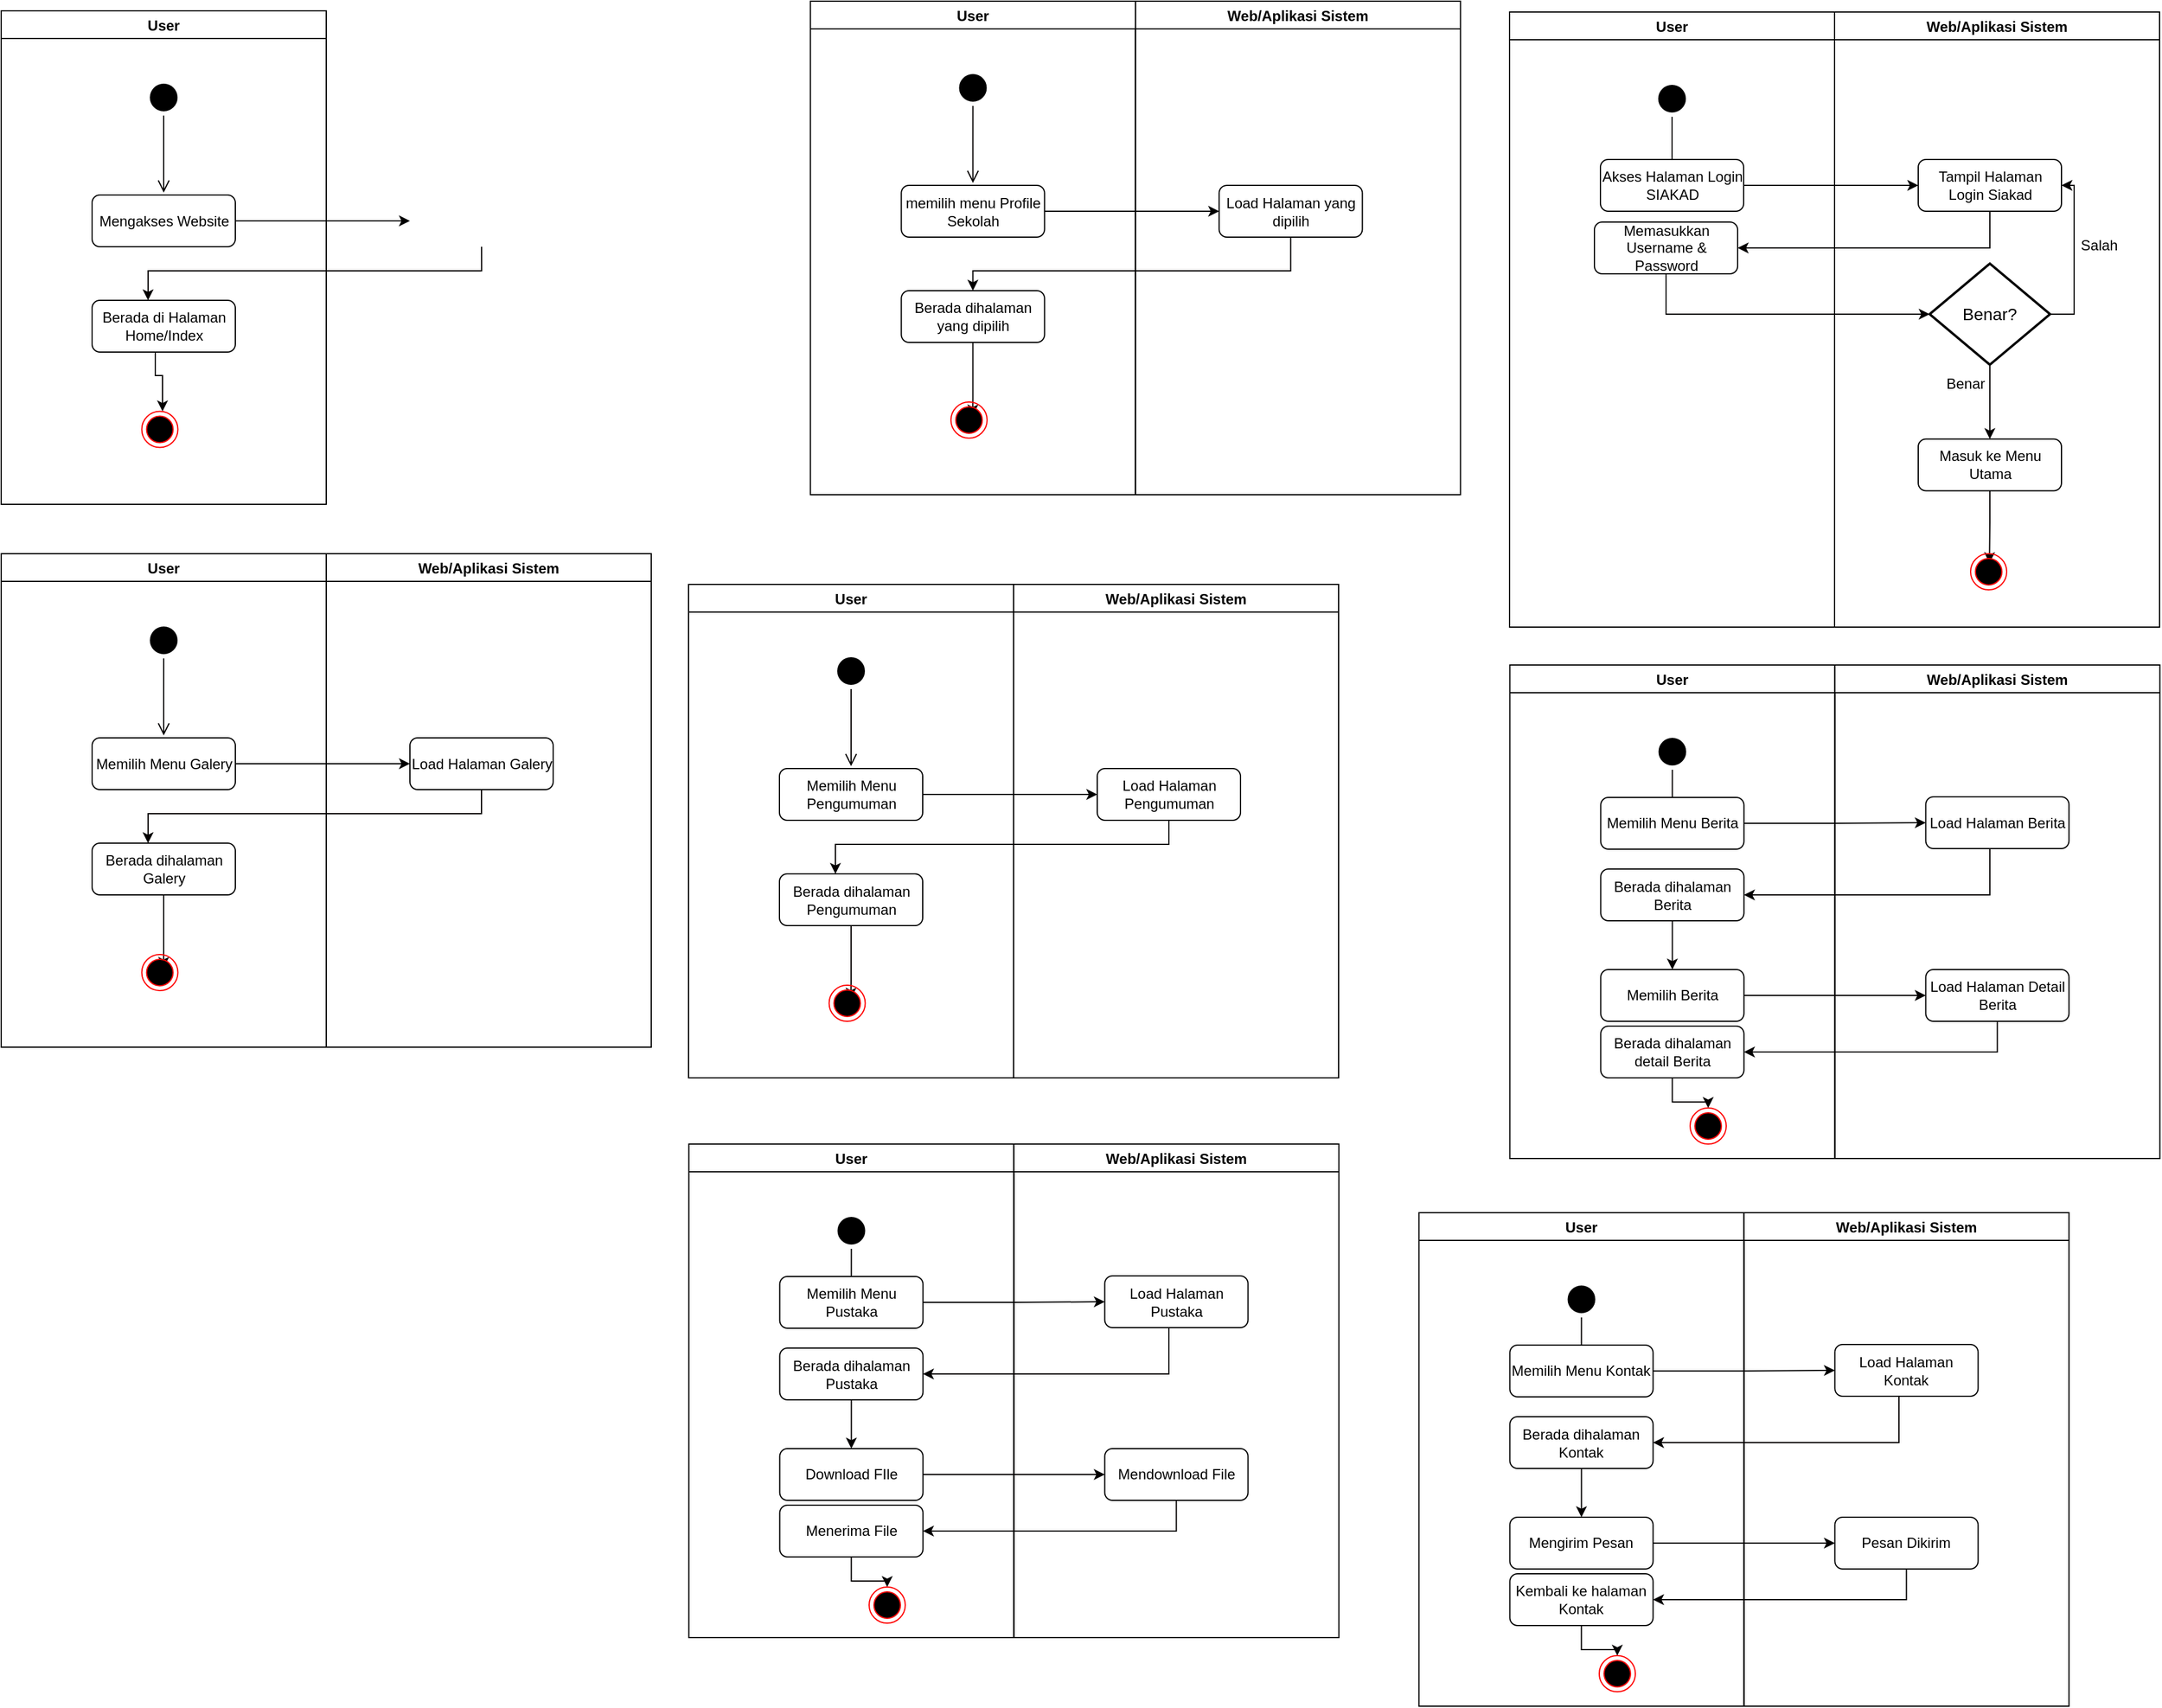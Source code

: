 <mxfile version="11.1.4" type="github"><diagram id="Y_ZaYRKCudJ9TTpaCUvv" name="Page-1"><mxGraphModel dx="1088" dy="1029" grid="0" gridSize="10" guides="1" tooltips="1" connect="1" arrows="1" fold="1" page="0" pageScale="1" pageWidth="850" pageHeight="1100" math="0" shadow="0"><root><mxCell id="0"/><mxCell id="1" parent="0"/><mxCell id="XQGy6PKdpagmvfgXkCL8-1" value="User" style="swimlane;" vertex="1" parent="1"><mxGeometry x="100" y="-70" width="270" height="410" as="geometry"/></mxCell><mxCell id="XQGy6PKdpagmvfgXkCL8-3" value="" style="ellipse;html=1;shape=startState;fillColor=#000000;strokeColor=#000000;" vertex="1" parent="XQGy6PKdpagmvfgXkCL8-1"><mxGeometry x="120" y="57" width="30" height="30" as="geometry"/></mxCell><mxCell id="XQGy6PKdpagmvfgXkCL8-4" value="" style="edgeStyle=orthogonalEdgeStyle;html=1;verticalAlign=bottom;endArrow=open;endSize=8;strokeColor=#030000;" edge="1" source="XQGy6PKdpagmvfgXkCL8-3" parent="XQGy6PKdpagmvfgXkCL8-1"><mxGeometry relative="1" as="geometry"><mxPoint x="135" y="151" as="targetPoint"/><mxPoint x="135" y="85" as="sourcePoint"/><Array as="points"/></mxGeometry></mxCell><mxCell id="XQGy6PKdpagmvfgXkCL8-5" value="Mengakses Website" style="shape=ext;rounded=1;html=1;whiteSpace=wrap;" vertex="1" parent="XQGy6PKdpagmvfgXkCL8-1"><mxGeometry x="75.5" y="153" width="119" height="43" as="geometry"/></mxCell><mxCell id="B2xbLjmZHXWVoNI6iF1t-2" style="edgeStyle=orthogonalEdgeStyle;rounded=0;orthogonalLoop=1;jettySize=auto;html=1;entryX=0;entryY=0.5;entryDx=0;entryDy=0;strokeColor=#030000;" edge="1" parent="XQGy6PKdpagmvfgXkCL8-1"><mxGeometry relative="1" as="geometry"><mxPoint x="137.529" y="283.5" as="sourcePoint"/><mxPoint x="134" y="332.765" as="targetPoint"/><Array as="points"><mxPoint x="128" y="283"/><mxPoint x="128" y="303"/><mxPoint x="134" y="303"/></Array></mxGeometry></mxCell><mxCell id="XQGy6PKdpagmvfgXkCL8-9" value="Berada di Halaman Home/Index" style="shape=ext;rounded=1;html=1;whiteSpace=wrap;" vertex="1" parent="XQGy6PKdpagmvfgXkCL8-1"><mxGeometry x="75.5" y="240.5" width="119" height="43" as="geometry"/></mxCell><mxCell id="B2xbLjmZHXWVoNI6iF1t-1" value="" style="ellipse;html=1;shape=endState;fillColor=#000000;strokeColor=#ff0000;direction=south;" vertex="1" parent="XQGy6PKdpagmvfgXkCL8-1"><mxGeometry x="116.778" y="332.757" width="30" height="30" as="geometry"/></mxCell><mxCell id="XQGy6PKdpagmvfgXkCL8-6" style="edgeStyle=orthogonalEdgeStyle;rounded=0;orthogonalLoop=1;jettySize=auto;html=1;" edge="1" parent="1" source="XQGy6PKdpagmvfgXkCL8-5"><mxGeometry relative="1" as="geometry"><mxPoint x="439.5" y="104.5" as="targetPoint"/></mxGeometry></mxCell><mxCell id="XQGy6PKdpagmvfgXkCL8-8" style="edgeStyle=orthogonalEdgeStyle;rounded=0;orthogonalLoop=1;jettySize=auto;html=1;strokeColor=#030000;" edge="1" parent="1" target="XQGy6PKdpagmvfgXkCL8-9"><mxGeometry relative="1" as="geometry"><mxPoint x="222" y="187" as="targetPoint"/><mxPoint x="499.059" y="126" as="sourcePoint"/><Array as="points"><mxPoint x="499" y="146"/><mxPoint x="222" y="146"/></Array></mxGeometry></mxCell><mxCell id="XQGy6PKdpagmvfgXkCL8-15" value="Web/Aplikasi Sistem" style="swimlane;" vertex="1" parent="1"><mxGeometry x="1042.241" y="-78" width="270" height="410" as="geometry"/></mxCell><mxCell id="XQGy6PKdpagmvfgXkCL8-16" value="Load Halaman yang dipilih" style="shape=ext;rounded=1;html=1;whiteSpace=wrap;" vertex="1" parent="XQGy6PKdpagmvfgXkCL8-15"><mxGeometry x="69.5" y="153" width="119" height="43" as="geometry"/></mxCell><mxCell id="XQGy6PKdpagmvfgXkCL8-17" style="edgeStyle=orthogonalEdgeStyle;rounded=0;orthogonalLoop=1;jettySize=auto;html=1;" edge="1" parent="1" source="XQGy6PKdpagmvfgXkCL8-13" target="XQGy6PKdpagmvfgXkCL8-16"><mxGeometry relative="1" as="geometry"><mxPoint x="982.988" y="104.5" as="targetPoint"/></mxGeometry></mxCell><mxCell id="XQGy6PKdpagmvfgXkCL8-18" style="edgeStyle=orthogonalEdgeStyle;rounded=0;orthogonalLoop=1;jettySize=auto;html=1;strokeColor=#030000;" edge="1" parent="1" source="XQGy6PKdpagmvfgXkCL8-16" target="XQGy6PKdpagmvfgXkCL8-14"><mxGeometry relative="1" as="geometry"><mxPoint x="793.241" y="187" as="targetPoint"/><Array as="points"><mxPoint x="1070.241" y="146"/><mxPoint x="793.241" y="146"/></Array></mxGeometry></mxCell><mxCell id="XQGy6PKdpagmvfgXkCL8-19" value="User" style="swimlane;" vertex="1" parent="1"><mxGeometry x="1353" y="-69" width="270" height="511" as="geometry"/></mxCell><mxCell id="XQGy6PKdpagmvfgXkCL8-20" value="" style="ellipse;html=1;shape=startState;fillColor=#000000;strokeColor=#000000;" vertex="1" parent="XQGy6PKdpagmvfgXkCL8-19"><mxGeometry x="120" y="57" width="30" height="30" as="geometry"/></mxCell><mxCell id="XQGy6PKdpagmvfgXkCL8-21" value="" style="edgeStyle=orthogonalEdgeStyle;html=1;verticalAlign=bottom;endArrow=open;endSize=8;strokeColor=#030000;" edge="1" parent="XQGy6PKdpagmvfgXkCL8-19" source="XQGy6PKdpagmvfgXkCL8-20"><mxGeometry relative="1" as="geometry"><mxPoint x="135" y="151" as="targetPoint"/><mxPoint x="135" y="85" as="sourcePoint"/><Array as="points"/></mxGeometry></mxCell><mxCell id="XQGy6PKdpagmvfgXkCL8-22" value="Akses Halaman Login SIAKAD" style="shape=ext;rounded=1;html=1;whiteSpace=wrap;" vertex="1" parent="XQGy6PKdpagmvfgXkCL8-19"><mxGeometry x="75.5" y="122.5" width="119" height="43" as="geometry"/></mxCell><mxCell id="XQGy6PKdpagmvfgXkCL8-23" value="Memasukkan Username &amp;amp; Password" style="shape=ext;rounded=1;html=1;whiteSpace=wrap;" vertex="1" parent="XQGy6PKdpagmvfgXkCL8-19"><mxGeometry x="70.5" y="174.5" width="119" height="43" as="geometry"/></mxCell><mxCell id="XQGy6PKdpagmvfgXkCL8-24" value="Web/Aplikasi Sistem" style="swimlane;" vertex="1" parent="1"><mxGeometry x="1623" y="-69" width="270" height="511" as="geometry"/></mxCell><mxCell id="XQGy6PKdpagmvfgXkCL8-25" value="Tampil Halaman Login Siakad" style="shape=ext;rounded=1;html=1;whiteSpace=wrap;" vertex="1" parent="XQGy6PKdpagmvfgXkCL8-24"><mxGeometry x="69.5" y="122.5" width="119" height="43" as="geometry"/></mxCell><mxCell id="XQGy6PKdpagmvfgXkCL8-47" style="edgeStyle=orthogonalEdgeStyle;rounded=0;orthogonalLoop=1;jettySize=auto;html=1;entryX=0.522;entryY=0.261;entryDx=0;entryDy=0;entryPerimeter=0;strokeColor=#030000;" edge="1" parent="XQGy6PKdpagmvfgXkCL8-24" source="XQGy6PKdpagmvfgXkCL8-39" target="XQGy6PKdpagmvfgXkCL8-46"><mxGeometry relative="1" as="geometry"/></mxCell><mxCell id="XQGy6PKdpagmvfgXkCL8-39" value="Masuk ke Menu Utama" style="shape=ext;rounded=1;html=1;whiteSpace=wrap;" vertex="1" parent="XQGy6PKdpagmvfgXkCL8-24"><mxGeometry x="69.5" y="354.741" width="119" height="43" as="geometry"/></mxCell><mxCell id="XQGy6PKdpagmvfgXkCL8-42" style="edgeStyle=orthogonalEdgeStyle;rounded=0;orthogonalLoop=1;jettySize=auto;html=1;entryX=1;entryY=0.5;entryDx=0;entryDy=0;strokeColor=#030000;exitX=1;exitY=0.5;exitDx=0;exitDy=0;" edge="1" parent="XQGy6PKdpagmvfgXkCL8-24" source="XQGy6PKdpagmvfgXkCL8-40" target="XQGy6PKdpagmvfgXkCL8-25"><mxGeometry relative="1" as="geometry"/></mxCell><mxCell id="XQGy6PKdpagmvfgXkCL8-43" style="edgeStyle=orthogonalEdgeStyle;rounded=0;orthogonalLoop=1;jettySize=auto;html=1;entryX=0.5;entryY=0;entryDx=0;entryDy=0;strokeColor=#030000;" edge="1" parent="XQGy6PKdpagmvfgXkCL8-24" source="XQGy6PKdpagmvfgXkCL8-40" target="XQGy6PKdpagmvfgXkCL8-39"><mxGeometry relative="1" as="geometry"/></mxCell><mxCell id="XQGy6PKdpagmvfgXkCL8-40" value="Benar?" style="shape=rhombus;strokeWidth=2;fontSize=17;perimeter=rhombusPerimeter;whiteSpace=wrap;html=1;align=center;fontSize=14;" vertex="1" parent="XQGy6PKdpagmvfgXkCL8-24"><mxGeometry x="79" y="209" width="100" height="84" as="geometry"/></mxCell><mxCell id="XQGy6PKdpagmvfgXkCL8-45" value="Benar" style="text;html=1;strokeColor=none;fillColor=none;align=center;verticalAlign=middle;whiteSpace=wrap;rounded=0;direction=west;" vertex="1" parent="XQGy6PKdpagmvfgXkCL8-24"><mxGeometry x="89.056" y="298.5" width="40" height="20" as="geometry"/></mxCell><mxCell id="XQGy6PKdpagmvfgXkCL8-44" value="Salah" style="text;html=1;strokeColor=none;fillColor=none;align=center;verticalAlign=middle;whiteSpace=wrap;rounded=0;" vertex="1" parent="XQGy6PKdpagmvfgXkCL8-24"><mxGeometry x="200.296" y="183.5" width="40" height="20" as="geometry"/></mxCell><mxCell id="XQGy6PKdpagmvfgXkCL8-46" value="" style="ellipse;html=1;shape=endState;fillColor=#000000;strokeColor=#ff0000;" vertex="1" parent="XQGy6PKdpagmvfgXkCL8-24"><mxGeometry x="113" y="450" width="30" height="30" as="geometry"/></mxCell><mxCell id="XQGy6PKdpagmvfgXkCL8-26" style="edgeStyle=orthogonalEdgeStyle;rounded=0;orthogonalLoop=1;jettySize=auto;html=1;" edge="1" parent="1" source="XQGy6PKdpagmvfgXkCL8-22" target="XQGy6PKdpagmvfgXkCL8-25"><mxGeometry relative="1" as="geometry"><mxPoint x="1664.692" y="105.5" as="targetPoint"/></mxGeometry></mxCell><mxCell id="XQGy6PKdpagmvfgXkCL8-28" style="edgeStyle=orthogonalEdgeStyle;rounded=0;orthogonalLoop=1;jettySize=auto;html=1;entryX=1;entryY=0.5;entryDx=0;entryDy=0;strokeColor=#030000;" edge="1" parent="1" source="XQGy6PKdpagmvfgXkCL8-25" target="XQGy6PKdpagmvfgXkCL8-23"><mxGeometry relative="1" as="geometry"><Array as="points"><mxPoint x="1752" y="127"/></Array></mxGeometry></mxCell><mxCell id="XQGy6PKdpagmvfgXkCL8-41" style="edgeStyle=orthogonalEdgeStyle;rounded=0;orthogonalLoop=1;jettySize=auto;html=1;entryX=0;entryY=0.5;entryDx=0;entryDy=0;strokeColor=#030000;" edge="1" parent="1" source="XQGy6PKdpagmvfgXkCL8-23" target="XQGy6PKdpagmvfgXkCL8-40"><mxGeometry relative="1" as="geometry"><Array as="points"><mxPoint x="1483" y="182"/></Array></mxGeometry></mxCell><mxCell id="XQGy6PKdpagmvfgXkCL8-51" value="User" style="swimlane;" vertex="1" parent="1"><mxGeometry x="100.018" y="381" width="270" height="410" as="geometry"/></mxCell><mxCell id="XQGy6PKdpagmvfgXkCL8-52" value="" style="ellipse;html=1;shape=startState;fillColor=#000000;strokeColor=#000000;" vertex="1" parent="XQGy6PKdpagmvfgXkCL8-51"><mxGeometry x="120" y="57" width="30" height="30" as="geometry"/></mxCell><mxCell id="XQGy6PKdpagmvfgXkCL8-53" value="" style="edgeStyle=orthogonalEdgeStyle;html=1;verticalAlign=bottom;endArrow=open;endSize=8;strokeColor=#030000;" edge="1" parent="XQGy6PKdpagmvfgXkCL8-51" source="XQGy6PKdpagmvfgXkCL8-52"><mxGeometry relative="1" as="geometry"><mxPoint x="135" y="151" as="targetPoint"/><mxPoint x="135" y="85" as="sourcePoint"/><Array as="points"/></mxGeometry></mxCell><mxCell id="XQGy6PKdpagmvfgXkCL8-54" value="Memilih Menu Galery" style="shape=ext;rounded=1;html=1;whiteSpace=wrap;" vertex="1" parent="XQGy6PKdpagmvfgXkCL8-51"><mxGeometry x="75.5" y="153" width="119" height="43" as="geometry"/></mxCell><mxCell id="XQGy6PKdpagmvfgXkCL8-55" style="edgeStyle=orthogonalEdgeStyle;rounded=0;orthogonalLoop=1;jettySize=auto;html=1;entryX=0.371;entryY=0.398;entryDx=0;entryDy=0;entryPerimeter=0;strokeColor=#030000;" edge="1" parent="XQGy6PKdpagmvfgXkCL8-51" target="XQGy6PKdpagmvfgXkCL8-57"><mxGeometry relative="1" as="geometry"><mxPoint x="133.759" y="282.5" as="sourcePoint"/><mxPoint x="134.759" y="356" as="targetPoint"/><Array as="points"><mxPoint x="135" y="283"/><mxPoint x="135" y="330"/></Array></mxGeometry></mxCell><mxCell id="XQGy6PKdpagmvfgXkCL8-56" value="Berada dihalaman Galery" style="shape=ext;rounded=1;html=1;whiteSpace=wrap;" vertex="1" parent="XQGy6PKdpagmvfgXkCL8-51"><mxGeometry x="75.5" y="240.5" width="119" height="43" as="geometry"/></mxCell><mxCell id="XQGy6PKdpagmvfgXkCL8-57" value="" style="ellipse;html=1;shape=endState;fillColor=#000000;strokeColor=#ff0000;direction=south;" vertex="1" parent="XQGy6PKdpagmvfgXkCL8-51"><mxGeometry x="116.759" y="333" width="30" height="30" as="geometry"/></mxCell><mxCell id="XQGy6PKdpagmvfgXkCL8-58" value="Web/Aplikasi Sistem" style="swimlane;" vertex="1" parent="1"><mxGeometry x="370.018" y="381" width="270" height="410" as="geometry"/></mxCell><mxCell id="XQGy6PKdpagmvfgXkCL8-59" value="Load Halaman Galery" style="shape=ext;rounded=1;html=1;whiteSpace=wrap;" vertex="1" parent="XQGy6PKdpagmvfgXkCL8-58"><mxGeometry x="69.5" y="153" width="119" height="43" as="geometry"/></mxCell><mxCell id="XQGy6PKdpagmvfgXkCL8-60" style="edgeStyle=orthogonalEdgeStyle;rounded=0;orthogonalLoop=1;jettySize=auto;html=1;" edge="1" parent="1" source="XQGy6PKdpagmvfgXkCL8-54" target="XQGy6PKdpagmvfgXkCL8-59"><mxGeometry relative="1" as="geometry"><mxPoint x="411.766" y="555.5" as="targetPoint"/></mxGeometry></mxCell><mxCell id="XQGy6PKdpagmvfgXkCL8-61" style="edgeStyle=orthogonalEdgeStyle;rounded=0;orthogonalLoop=1;jettySize=auto;html=1;strokeColor=#030000;" edge="1" parent="1" source="XQGy6PKdpagmvfgXkCL8-59" target="XQGy6PKdpagmvfgXkCL8-56"><mxGeometry relative="1" as="geometry"><mxPoint x="222.018" y="638" as="targetPoint"/><Array as="points"><mxPoint x="499.018" y="597"/><mxPoint x="222.018" y="597"/></Array></mxGeometry></mxCell><mxCell id="XQGy6PKdpagmvfgXkCL8-62" value="User" style="swimlane;" vertex="1" parent="1"><mxGeometry x="671.0" y="406.5" width="270" height="410" as="geometry"/></mxCell><mxCell id="XQGy6PKdpagmvfgXkCL8-63" value="" style="ellipse;html=1;shape=startState;fillColor=#000000;strokeColor=#000000;" vertex="1" parent="XQGy6PKdpagmvfgXkCL8-62"><mxGeometry x="120" y="57" width="30" height="30" as="geometry"/></mxCell><mxCell id="XQGy6PKdpagmvfgXkCL8-64" value="" style="edgeStyle=orthogonalEdgeStyle;html=1;verticalAlign=bottom;endArrow=open;endSize=8;strokeColor=#030000;" edge="1" parent="XQGy6PKdpagmvfgXkCL8-62" source="XQGy6PKdpagmvfgXkCL8-63"><mxGeometry relative="1" as="geometry"><mxPoint x="135" y="151" as="targetPoint"/><mxPoint x="135" y="85" as="sourcePoint"/><Array as="points"/></mxGeometry></mxCell><mxCell id="XQGy6PKdpagmvfgXkCL8-65" value="Memilih Menu Pengumuman" style="shape=ext;rounded=1;html=1;whiteSpace=wrap;" vertex="1" parent="XQGy6PKdpagmvfgXkCL8-62"><mxGeometry x="75.5" y="153" width="119" height="43" as="geometry"/></mxCell><mxCell id="XQGy6PKdpagmvfgXkCL8-66" style="edgeStyle=orthogonalEdgeStyle;rounded=0;orthogonalLoop=1;jettySize=auto;html=1;entryX=0.371;entryY=0.398;entryDx=0;entryDy=0;entryPerimeter=0;strokeColor=#030000;" edge="1" parent="XQGy6PKdpagmvfgXkCL8-62" target="XQGy6PKdpagmvfgXkCL8-68"><mxGeometry relative="1" as="geometry"><mxPoint x="133.759" y="282.5" as="sourcePoint"/><mxPoint x="134.759" y="356" as="targetPoint"/><Array as="points"><mxPoint x="135" y="283"/><mxPoint x="135" y="330"/></Array></mxGeometry></mxCell><mxCell id="XQGy6PKdpagmvfgXkCL8-67" value="Berada dihalaman Pengumuman" style="shape=ext;rounded=1;html=1;whiteSpace=wrap;" vertex="1" parent="XQGy6PKdpagmvfgXkCL8-62"><mxGeometry x="75.5" y="240.5" width="119" height="43" as="geometry"/></mxCell><mxCell id="XQGy6PKdpagmvfgXkCL8-68" value="" style="ellipse;html=1;shape=endState;fillColor=#000000;strokeColor=#ff0000;direction=south;" vertex="1" parent="XQGy6PKdpagmvfgXkCL8-62"><mxGeometry x="116.759" y="333" width="30" height="30" as="geometry"/></mxCell><mxCell id="XQGy6PKdpagmvfgXkCL8-69" value="Web/Aplikasi Sistem" style="swimlane;" vertex="1" parent="1"><mxGeometry x="941.0" y="406.5" width="270" height="410" as="geometry"/></mxCell><mxCell id="XQGy6PKdpagmvfgXkCL8-70" value="Load Halaman Pengumuman" style="shape=ext;rounded=1;html=1;whiteSpace=wrap;" vertex="1" parent="XQGy6PKdpagmvfgXkCL8-69"><mxGeometry x="69.5" y="153" width="119" height="43" as="geometry"/></mxCell><mxCell id="XQGy6PKdpagmvfgXkCL8-71" style="edgeStyle=orthogonalEdgeStyle;rounded=0;orthogonalLoop=1;jettySize=auto;html=1;" edge="1" parent="1" source="XQGy6PKdpagmvfgXkCL8-65" target="XQGy6PKdpagmvfgXkCL8-70"><mxGeometry relative="1" as="geometry"><mxPoint x="982.748" y="581" as="targetPoint"/></mxGeometry></mxCell><mxCell id="XQGy6PKdpagmvfgXkCL8-72" style="edgeStyle=orthogonalEdgeStyle;rounded=0;orthogonalLoop=1;jettySize=auto;html=1;strokeColor=#030000;" edge="1" parent="1" source="XQGy6PKdpagmvfgXkCL8-70" target="XQGy6PKdpagmvfgXkCL8-67"><mxGeometry relative="1" as="geometry"><mxPoint x="793.0" y="663.5" as="targetPoint"/><Array as="points"><mxPoint x="1070.0" y="622.5"/><mxPoint x="793.0" y="622.5"/></Array></mxGeometry></mxCell><mxCell id="XQGy6PKdpagmvfgXkCL8-73" value="User" style="swimlane;" vertex="1" parent="1"><mxGeometry x="1353.241" y="473.5" width="270" height="410" as="geometry"/></mxCell><mxCell id="XQGy6PKdpagmvfgXkCL8-74" value="" style="ellipse;html=1;shape=startState;fillColor=#000000;strokeColor=#000000;" vertex="1" parent="XQGy6PKdpagmvfgXkCL8-73"><mxGeometry x="120" y="57" width="30" height="30" as="geometry"/></mxCell><mxCell id="XQGy6PKdpagmvfgXkCL8-75" value="" style="edgeStyle=orthogonalEdgeStyle;html=1;verticalAlign=bottom;endArrow=open;endSize=8;strokeColor=#030000;" edge="1" parent="XQGy6PKdpagmvfgXkCL8-73" source="XQGy6PKdpagmvfgXkCL8-74"><mxGeometry relative="1" as="geometry"><mxPoint x="135" y="151" as="targetPoint"/><mxPoint x="135" y="85" as="sourcePoint"/><Array as="points"/></mxGeometry></mxCell><mxCell id="XQGy6PKdpagmvfgXkCL8-76" value="Memilih Menu Berita" style="shape=ext;rounded=1;html=1;whiteSpace=wrap;" vertex="1" parent="XQGy6PKdpagmvfgXkCL8-73"><mxGeometry x="75.5" y="110" width="119" height="43" as="geometry"/></mxCell><mxCell id="XQGy6PKdpagmvfgXkCL8-78" value="Berada dihalaman Berita" style="shape=ext;rounded=1;html=1;whiteSpace=wrap;" vertex="1" parent="XQGy6PKdpagmvfgXkCL8-73"><mxGeometry x="75.5" y="169.5" width="119" height="43" as="geometry"/></mxCell><mxCell id="XQGy6PKdpagmvfgXkCL8-85" value="Memilih Berita" style="shape=ext;rounded=1;html=1;whiteSpace=wrap;" vertex="1" parent="XQGy6PKdpagmvfgXkCL8-73"><mxGeometry x="75.5" y="253" width="119" height="43" as="geometry"/></mxCell><mxCell id="XQGy6PKdpagmvfgXkCL8-84" style="edgeStyle=orthogonalEdgeStyle;rounded=0;orthogonalLoop=1;jettySize=auto;html=1;strokeColor=#030000;entryX=0.5;entryY=0;entryDx=0;entryDy=0;" edge="1" parent="XQGy6PKdpagmvfgXkCL8-73" source="XQGy6PKdpagmvfgXkCL8-78" target="XQGy6PKdpagmvfgXkCL8-85"><mxGeometry relative="1" as="geometry"><mxPoint x="135" y="270.134" as="targetPoint"/></mxGeometry></mxCell><mxCell id="XQGy6PKdpagmvfgXkCL8-94" style="edgeStyle=orthogonalEdgeStyle;rounded=0;orthogonalLoop=1;jettySize=auto;html=1;entryX=0.5;entryY=1;entryDx=0;entryDy=0;strokeColor=#030000;" edge="1" parent="XQGy6PKdpagmvfgXkCL8-73" source="XQGy6PKdpagmvfgXkCL8-90" target="XQGy6PKdpagmvfgXkCL8-79"><mxGeometry relative="1" as="geometry"/></mxCell><mxCell id="XQGy6PKdpagmvfgXkCL8-90" value="Berada dihalaman detail Berita" style="shape=ext;rounded=1;html=1;whiteSpace=wrap;" vertex="1" parent="XQGy6PKdpagmvfgXkCL8-73"><mxGeometry x="75.5" y="300" width="119" height="43" as="geometry"/></mxCell><mxCell id="XQGy6PKdpagmvfgXkCL8-79" value="" style="ellipse;html=1;shape=endState;fillColor=#000000;strokeColor=#ff0000;direction=west;" vertex="1" parent="XQGy6PKdpagmvfgXkCL8-73"><mxGeometry x="149.759" y="368" width="30" height="30" as="geometry"/></mxCell><mxCell id="XQGy6PKdpagmvfgXkCL8-80" value="Web/Aplikasi Sistem" style="swimlane;" vertex="1" parent="1"><mxGeometry x="1623.241" y="473.5" width="270" height="410" as="geometry"/></mxCell><mxCell id="XQGy6PKdpagmvfgXkCL8-81" value="Load Halaman Berita" style="shape=ext;rounded=1;html=1;whiteSpace=wrap;" vertex="1" parent="XQGy6PKdpagmvfgXkCL8-80"><mxGeometry x="75.5" y="109.5" width="119" height="43" as="geometry"/></mxCell><mxCell id="XQGy6PKdpagmvfgXkCL8-88" value="Load Halaman Detail Berita" style="shape=ext;rounded=1;html=1;whiteSpace=wrap;" vertex="1" parent="XQGy6PKdpagmvfgXkCL8-80"><mxGeometry x="75.5" y="253" width="119" height="43" as="geometry"/></mxCell><mxCell id="XQGy6PKdpagmvfgXkCL8-82" style="edgeStyle=orthogonalEdgeStyle;rounded=0;orthogonalLoop=1;jettySize=auto;html=1;" edge="1" parent="1" source="XQGy6PKdpagmvfgXkCL8-76" target="XQGy6PKdpagmvfgXkCL8-81"><mxGeometry relative="1" as="geometry"><mxPoint x="1664.989" y="648" as="targetPoint"/></mxGeometry></mxCell><mxCell id="XQGy6PKdpagmvfgXkCL8-83" style="edgeStyle=orthogonalEdgeStyle;rounded=0;orthogonalLoop=1;jettySize=auto;html=1;strokeColor=#030000;entryX=1;entryY=0.5;entryDx=0;entryDy=0;" edge="1" parent="1" source="XQGy6PKdpagmvfgXkCL8-81" target="XQGy6PKdpagmvfgXkCL8-78"><mxGeometry relative="1" as="geometry"><mxPoint x="1475.241" y="730.5" as="targetPoint"/><Array as="points"><mxPoint x="1752" y="665"/></Array></mxGeometry></mxCell><mxCell id="XQGy6PKdpagmvfgXkCL8-87" style="edgeStyle=orthogonalEdgeStyle;rounded=0;orthogonalLoop=1;jettySize=auto;html=1;strokeColor=#030000;entryX=0;entryY=0.5;entryDx=0;entryDy=0;" edge="1" parent="1" source="XQGy6PKdpagmvfgXkCL8-85" target="XQGy6PKdpagmvfgXkCL8-88"><mxGeometry relative="1" as="geometry"><mxPoint x="1686.563" y="748" as="targetPoint"/></mxGeometry></mxCell><mxCell id="XQGy6PKdpagmvfgXkCL8-91" style="edgeStyle=orthogonalEdgeStyle;rounded=0;orthogonalLoop=1;jettySize=auto;html=1;entryX=1;entryY=0.5;entryDx=0;entryDy=0;strokeColor=#030000;" edge="1" parent="1" source="XQGy6PKdpagmvfgXkCL8-88" target="XQGy6PKdpagmvfgXkCL8-90"><mxGeometry relative="1" as="geometry"><Array as="points"><mxPoint x="1758" y="795"/></Array></mxGeometry></mxCell><mxCell id="XQGy6PKdpagmvfgXkCL8-129" value="User" style="swimlane;" vertex="1" parent="1"><mxGeometry x="671.241" y="871.5" width="270" height="410" as="geometry"/></mxCell><mxCell id="XQGy6PKdpagmvfgXkCL8-130" value="" style="ellipse;html=1;shape=startState;fillColor=#000000;strokeColor=#000000;" vertex="1" parent="XQGy6PKdpagmvfgXkCL8-129"><mxGeometry x="120" y="57" width="30" height="30" as="geometry"/></mxCell><mxCell id="XQGy6PKdpagmvfgXkCL8-131" value="" style="edgeStyle=orthogonalEdgeStyle;html=1;verticalAlign=bottom;endArrow=open;endSize=8;strokeColor=#030000;" edge="1" parent="XQGy6PKdpagmvfgXkCL8-129" source="XQGy6PKdpagmvfgXkCL8-130"><mxGeometry relative="1" as="geometry"><mxPoint x="135" y="151" as="targetPoint"/><mxPoint x="135" y="85" as="sourcePoint"/><Array as="points"/></mxGeometry></mxCell><mxCell id="XQGy6PKdpagmvfgXkCL8-132" value="Memilih Menu Pustaka" style="shape=ext;rounded=1;html=1;whiteSpace=wrap;" vertex="1" parent="XQGy6PKdpagmvfgXkCL8-129"><mxGeometry x="75.5" y="110" width="119" height="43" as="geometry"/></mxCell><mxCell id="XQGy6PKdpagmvfgXkCL8-133" value="Berada dihalaman Pustaka" style="shape=ext;rounded=1;html=1;whiteSpace=wrap;" vertex="1" parent="XQGy6PKdpagmvfgXkCL8-129"><mxGeometry x="75.5" y="169.5" width="119" height="43" as="geometry"/></mxCell><mxCell id="XQGy6PKdpagmvfgXkCL8-134" value="Download FIle" style="shape=ext;rounded=1;html=1;whiteSpace=wrap;" vertex="1" parent="XQGy6PKdpagmvfgXkCL8-129"><mxGeometry x="75.5" y="253" width="119" height="43" as="geometry"/></mxCell><mxCell id="XQGy6PKdpagmvfgXkCL8-135" style="edgeStyle=orthogonalEdgeStyle;rounded=0;orthogonalLoop=1;jettySize=auto;html=1;strokeColor=#030000;entryX=0.5;entryY=0;entryDx=0;entryDy=0;" edge="1" parent="XQGy6PKdpagmvfgXkCL8-129" source="XQGy6PKdpagmvfgXkCL8-133" target="XQGy6PKdpagmvfgXkCL8-134"><mxGeometry relative="1" as="geometry"><mxPoint x="135" y="270.134" as="targetPoint"/></mxGeometry></mxCell><mxCell id="XQGy6PKdpagmvfgXkCL8-136" style="edgeStyle=orthogonalEdgeStyle;rounded=0;orthogonalLoop=1;jettySize=auto;html=1;entryX=0.5;entryY=1;entryDx=0;entryDy=0;strokeColor=#030000;" edge="1" parent="XQGy6PKdpagmvfgXkCL8-129" source="XQGy6PKdpagmvfgXkCL8-137" target="XQGy6PKdpagmvfgXkCL8-138"><mxGeometry relative="1" as="geometry"/></mxCell><mxCell id="XQGy6PKdpagmvfgXkCL8-137" value="Menerima File" style="shape=ext;rounded=1;html=1;whiteSpace=wrap;" vertex="1" parent="XQGy6PKdpagmvfgXkCL8-129"><mxGeometry x="75.5" y="300" width="119" height="43" as="geometry"/></mxCell><mxCell id="XQGy6PKdpagmvfgXkCL8-138" value="" style="ellipse;html=1;shape=endState;fillColor=#000000;strokeColor=#ff0000;direction=west;" vertex="1" parent="XQGy6PKdpagmvfgXkCL8-129"><mxGeometry x="149.759" y="368" width="30" height="30" as="geometry"/></mxCell><mxCell id="XQGy6PKdpagmvfgXkCL8-139" value="Web/Aplikasi Sistem" style="swimlane;" vertex="1" parent="1"><mxGeometry x="941.241" y="871.5" width="270" height="410" as="geometry"/></mxCell><mxCell id="XQGy6PKdpagmvfgXkCL8-140" value="Load Halaman Pustaka" style="shape=ext;rounded=1;html=1;whiteSpace=wrap;" vertex="1" parent="XQGy6PKdpagmvfgXkCL8-139"><mxGeometry x="75.5" y="109.5" width="119" height="43" as="geometry"/></mxCell><mxCell id="XQGy6PKdpagmvfgXkCL8-141" value="Mendownload File" style="shape=ext;rounded=1;html=1;whiteSpace=wrap;" vertex="1" parent="XQGy6PKdpagmvfgXkCL8-139"><mxGeometry x="75.5" y="253" width="119" height="43" as="geometry"/></mxCell><mxCell id="XQGy6PKdpagmvfgXkCL8-142" style="edgeStyle=orthogonalEdgeStyle;rounded=0;orthogonalLoop=1;jettySize=auto;html=1;" edge="1" parent="1" source="XQGy6PKdpagmvfgXkCL8-132" target="XQGy6PKdpagmvfgXkCL8-140"><mxGeometry relative="1" as="geometry"><mxPoint x="982.989" y="1046" as="targetPoint"/></mxGeometry></mxCell><mxCell id="XQGy6PKdpagmvfgXkCL8-143" style="edgeStyle=orthogonalEdgeStyle;rounded=0;orthogonalLoop=1;jettySize=auto;html=1;strokeColor=#030000;entryX=1;entryY=0.5;entryDx=0;entryDy=0;" edge="1" parent="1" source="XQGy6PKdpagmvfgXkCL8-140" target="XQGy6PKdpagmvfgXkCL8-133"><mxGeometry relative="1" as="geometry"><mxPoint x="793.241" y="1128.5" as="targetPoint"/><Array as="points"><mxPoint x="1070" y="1063"/></Array></mxGeometry></mxCell><mxCell id="XQGy6PKdpagmvfgXkCL8-144" style="edgeStyle=orthogonalEdgeStyle;rounded=0;orthogonalLoop=1;jettySize=auto;html=1;strokeColor=#030000;entryX=0;entryY=0.5;entryDx=0;entryDy=0;" edge="1" parent="1" source="XQGy6PKdpagmvfgXkCL8-134" target="XQGy6PKdpagmvfgXkCL8-141"><mxGeometry relative="1" as="geometry"><mxPoint x="1004.563" y="1146" as="targetPoint"/></mxGeometry></mxCell><mxCell id="XQGy6PKdpagmvfgXkCL8-145" style="edgeStyle=orthogonalEdgeStyle;rounded=0;orthogonalLoop=1;jettySize=auto;html=1;entryX=1;entryY=0.5;entryDx=0;entryDy=0;strokeColor=#030000;" edge="1" parent="1" source="XQGy6PKdpagmvfgXkCL8-141" target="XQGy6PKdpagmvfgXkCL8-137"><mxGeometry relative="1" as="geometry"><Array as="points"><mxPoint x="1076" y="1193"/></Array></mxGeometry></mxCell><mxCell id="XQGy6PKdpagmvfgXkCL8-146" value="User" style="swimlane;" vertex="1" parent="1"><mxGeometry x="1277.741" y="928.5" width="270" height="410" as="geometry"/></mxCell><mxCell id="XQGy6PKdpagmvfgXkCL8-147" value="" style="ellipse;html=1;shape=startState;fillColor=#000000;strokeColor=#000000;" vertex="1" parent="XQGy6PKdpagmvfgXkCL8-146"><mxGeometry x="120" y="57" width="30" height="30" as="geometry"/></mxCell><mxCell id="XQGy6PKdpagmvfgXkCL8-148" value="" style="edgeStyle=orthogonalEdgeStyle;html=1;verticalAlign=bottom;endArrow=open;endSize=8;strokeColor=#030000;" edge="1" parent="XQGy6PKdpagmvfgXkCL8-146" source="XQGy6PKdpagmvfgXkCL8-147"><mxGeometry relative="1" as="geometry"><mxPoint x="135" y="151" as="targetPoint"/><mxPoint x="135" y="85" as="sourcePoint"/><Array as="points"/></mxGeometry></mxCell><mxCell id="XQGy6PKdpagmvfgXkCL8-149" value="Memilih Menu Kontak" style="shape=ext;rounded=1;html=1;whiteSpace=wrap;" vertex="1" parent="XQGy6PKdpagmvfgXkCL8-146"><mxGeometry x="75.5" y="110" width="119" height="43" as="geometry"/></mxCell><mxCell id="XQGy6PKdpagmvfgXkCL8-150" value="Berada dihalaman Kontak" style="shape=ext;rounded=1;html=1;whiteSpace=wrap;" vertex="1" parent="XQGy6PKdpagmvfgXkCL8-146"><mxGeometry x="75.5" y="169.5" width="119" height="43" as="geometry"/></mxCell><mxCell id="XQGy6PKdpagmvfgXkCL8-151" value="Mengirim Pesan" style="shape=ext;rounded=1;html=1;whiteSpace=wrap;" vertex="1" parent="XQGy6PKdpagmvfgXkCL8-146"><mxGeometry x="75.5" y="253" width="119" height="43" as="geometry"/></mxCell><mxCell id="XQGy6PKdpagmvfgXkCL8-152" style="edgeStyle=orthogonalEdgeStyle;rounded=0;orthogonalLoop=1;jettySize=auto;html=1;strokeColor=#030000;entryX=0.5;entryY=0;entryDx=0;entryDy=0;" edge="1" parent="XQGy6PKdpagmvfgXkCL8-146" source="XQGy6PKdpagmvfgXkCL8-150" target="XQGy6PKdpagmvfgXkCL8-151"><mxGeometry relative="1" as="geometry"><mxPoint x="135" y="270.134" as="targetPoint"/></mxGeometry></mxCell><mxCell id="XQGy6PKdpagmvfgXkCL8-153" style="edgeStyle=orthogonalEdgeStyle;rounded=0;orthogonalLoop=1;jettySize=auto;html=1;entryX=0.5;entryY=1;entryDx=0;entryDy=0;strokeColor=#030000;" edge="1" parent="XQGy6PKdpagmvfgXkCL8-146" source="XQGy6PKdpagmvfgXkCL8-154" target="XQGy6PKdpagmvfgXkCL8-155"><mxGeometry relative="1" as="geometry"/></mxCell><mxCell id="XQGy6PKdpagmvfgXkCL8-154" value="Kembali ke halaman Kontak" style="shape=ext;rounded=1;html=1;whiteSpace=wrap;" vertex="1" parent="XQGy6PKdpagmvfgXkCL8-146"><mxGeometry x="75.5" y="300" width="119" height="43" as="geometry"/></mxCell><mxCell id="XQGy6PKdpagmvfgXkCL8-155" value="" style="ellipse;html=1;shape=endState;fillColor=#000000;strokeColor=#ff0000;direction=west;" vertex="1" parent="XQGy6PKdpagmvfgXkCL8-146"><mxGeometry x="149.759" y="368" width="30" height="30" as="geometry"/></mxCell><mxCell id="XQGy6PKdpagmvfgXkCL8-156" value="Web/Aplikasi Sistem" style="swimlane;" vertex="1" parent="1"><mxGeometry x="1547.741" y="928.5" width="270" height="410" as="geometry"/></mxCell><mxCell id="XQGy6PKdpagmvfgXkCL8-157" value="Load Halaman Kontak" style="shape=ext;rounded=1;html=1;whiteSpace=wrap;" vertex="1" parent="XQGy6PKdpagmvfgXkCL8-156"><mxGeometry x="75.5" y="109.5" width="119" height="43" as="geometry"/></mxCell><mxCell id="XQGy6PKdpagmvfgXkCL8-158" value="Pesan Dikirim" style="shape=ext;rounded=1;html=1;whiteSpace=wrap;" vertex="1" parent="XQGy6PKdpagmvfgXkCL8-156"><mxGeometry x="75.5" y="253" width="119" height="43" as="geometry"/></mxCell><mxCell id="XQGy6PKdpagmvfgXkCL8-159" style="edgeStyle=orthogonalEdgeStyle;rounded=0;orthogonalLoop=1;jettySize=auto;html=1;" edge="1" parent="1" source="XQGy6PKdpagmvfgXkCL8-149" target="XQGy6PKdpagmvfgXkCL8-157"><mxGeometry relative="1" as="geometry"><mxPoint x="1589.489" y="1103" as="targetPoint"/></mxGeometry></mxCell><mxCell id="XQGy6PKdpagmvfgXkCL8-160" style="edgeStyle=orthogonalEdgeStyle;rounded=0;orthogonalLoop=1;jettySize=auto;html=1;strokeColor=#030000;entryX=1;entryY=0.5;entryDx=0;entryDy=0;" edge="1" parent="1" source="XQGy6PKdpagmvfgXkCL8-157" target="XQGy6PKdpagmvfgXkCL8-150"><mxGeometry relative="1" as="geometry"><mxPoint x="1399.741" y="1185.5" as="targetPoint"/><Array as="points"><mxPoint x="1676.5" y="1120"/></Array></mxGeometry></mxCell><mxCell id="XQGy6PKdpagmvfgXkCL8-161" style="edgeStyle=orthogonalEdgeStyle;rounded=0;orthogonalLoop=1;jettySize=auto;html=1;strokeColor=#030000;entryX=0;entryY=0.5;entryDx=0;entryDy=0;" edge="1" parent="1" source="XQGy6PKdpagmvfgXkCL8-151" target="XQGy6PKdpagmvfgXkCL8-158"><mxGeometry relative="1" as="geometry"><mxPoint x="1611.063" y="1203" as="targetPoint"/></mxGeometry></mxCell><mxCell id="XQGy6PKdpagmvfgXkCL8-162" style="edgeStyle=orthogonalEdgeStyle;rounded=0;orthogonalLoop=1;jettySize=auto;html=1;entryX=1;entryY=0.5;entryDx=0;entryDy=0;strokeColor=#030000;" edge="1" parent="1" source="XQGy6PKdpagmvfgXkCL8-158" target="XQGy6PKdpagmvfgXkCL8-154"><mxGeometry relative="1" as="geometry"><Array as="points"><mxPoint x="1682.5" y="1250"/></Array></mxGeometry></mxCell><mxCell id="XQGy6PKdpagmvfgXkCL8-10" value="User" style="swimlane;" vertex="1" parent="1"><mxGeometry x="772.222" y="-78" width="270" height="410" as="geometry"/></mxCell><mxCell id="XQGy6PKdpagmvfgXkCL8-11" value="" style="ellipse;html=1;shape=startState;fillColor=#000000;strokeColor=#000000;" vertex="1" parent="XQGy6PKdpagmvfgXkCL8-10"><mxGeometry x="120" y="57" width="30" height="30" as="geometry"/></mxCell><mxCell id="XQGy6PKdpagmvfgXkCL8-12" value="" style="edgeStyle=orthogonalEdgeStyle;html=1;verticalAlign=bottom;endArrow=open;endSize=8;strokeColor=#030000;" edge="1" parent="XQGy6PKdpagmvfgXkCL8-10" source="XQGy6PKdpagmvfgXkCL8-11"><mxGeometry relative="1" as="geometry"><mxPoint x="135" y="151" as="targetPoint"/><mxPoint x="135" y="85" as="sourcePoint"/><Array as="points"/></mxGeometry></mxCell><mxCell id="XQGy6PKdpagmvfgXkCL8-13" value="memilih menu Profile Sekolah" style="shape=ext;rounded=1;html=1;whiteSpace=wrap;" vertex="1" parent="XQGy6PKdpagmvfgXkCL8-10"><mxGeometry x="75.5" y="153" width="119" height="43" as="geometry"/></mxCell><mxCell id="XQGy6PKdpagmvfgXkCL8-50" style="edgeStyle=orthogonalEdgeStyle;rounded=0;orthogonalLoop=1;jettySize=auto;html=1;entryX=0.371;entryY=0.398;entryDx=0;entryDy=0;entryPerimeter=0;strokeColor=#030000;" edge="1" parent="XQGy6PKdpagmvfgXkCL8-10" target="XQGy6PKdpagmvfgXkCL8-49"><mxGeometry relative="1" as="geometry"><mxPoint x="133.759" y="282.5" as="sourcePoint"/><mxPoint x="134.759" y="356" as="targetPoint"/><Array as="points"><mxPoint x="135" y="283"/><mxPoint x="135" y="330"/></Array></mxGeometry></mxCell><mxCell id="XQGy6PKdpagmvfgXkCL8-14" value="Berada dihalaman yang dipilih" style="shape=ext;rounded=1;html=1;whiteSpace=wrap;" vertex="1" parent="XQGy6PKdpagmvfgXkCL8-10"><mxGeometry x="75.5" y="240.5" width="119" height="43" as="geometry"/></mxCell><mxCell id="XQGy6PKdpagmvfgXkCL8-49" value="" style="ellipse;html=1;shape=endState;fillColor=#000000;strokeColor=#ff0000;direction=south;" vertex="1" parent="XQGy6PKdpagmvfgXkCL8-10"><mxGeometry x="116.759" y="333" width="30" height="30" as="geometry"/></mxCell></root></mxGraphModel></diagram><diagram id="JLjhbKgczXJpm6Rvwh6X" name="Page-2"><mxGraphModel dx="622" dy="1188" grid="0" gridSize="10" guides="1" tooltips="1" connect="1" arrows="1" fold="1" page="0" pageScale="1" pageWidth="850" pageHeight="1100" math="0" shadow="0"><root><mxCell id="dDQNg9_9_Fy-6Ee74pot-0"/><mxCell id="dDQNg9_9_Fy-6Ee74pot-1" parent="dDQNg9_9_Fy-6Ee74pot-0"/><mxCell id="a7zRyex8s3L6i33HyTvc-0" value="Admin" style="swimlane;" vertex="1" parent="dDQNg9_9_Fy-6Ee74pot-1"><mxGeometry x="870" y="-40" width="270" height="511" as="geometry"/></mxCell><mxCell id="a7zRyex8s3L6i33HyTvc-1" value="" style="ellipse;html=1;shape=startState;fillColor=#000000;strokeColor=#000000;" vertex="1" parent="a7zRyex8s3L6i33HyTvc-0"><mxGeometry x="120" y="57" width="30" height="30" as="geometry"/></mxCell><mxCell id="a7zRyex8s3L6i33HyTvc-2" value="" style="edgeStyle=orthogonalEdgeStyle;html=1;verticalAlign=bottom;endArrow=open;endSize=8;strokeColor=#030000;" edge="1" parent="a7zRyex8s3L6i33HyTvc-0" source="a7zRyex8s3L6i33HyTvc-1"><mxGeometry relative="1" as="geometry"><mxPoint x="135" y="151" as="targetPoint"/><mxPoint x="135" y="85" as="sourcePoint"/><Array as="points"/></mxGeometry></mxCell><mxCell id="a7zRyex8s3L6i33HyTvc-3" value="Akses Halaman Login SIAKAD" style="shape=ext;rounded=1;html=1;whiteSpace=wrap;" vertex="1" parent="a7zRyex8s3L6i33HyTvc-0"><mxGeometry x="75.5" y="122.5" width="119" height="43" as="geometry"/></mxCell><mxCell id="a7zRyex8s3L6i33HyTvc-4" value="Memasukkan Username &amp;amp; Password" style="shape=ext;rounded=1;html=1;whiteSpace=wrap;" vertex="1" parent="a7zRyex8s3L6i33HyTvc-0"><mxGeometry x="70.5" y="174.5" width="119" height="43" as="geometry"/></mxCell><mxCell id="a7zRyex8s3L6i33HyTvc-5" value="Web/Aplikasi Sistem" style="swimlane;" vertex="1" parent="dDQNg9_9_Fy-6Ee74pot-1"><mxGeometry x="1140" y="-40" width="270" height="511" as="geometry"/></mxCell><mxCell id="a7zRyex8s3L6i33HyTvc-6" value="Tampil Halaman Login Siakad" style="shape=ext;rounded=1;html=1;whiteSpace=wrap;" vertex="1" parent="a7zRyex8s3L6i33HyTvc-5"><mxGeometry x="69.5" y="122.5" width="119" height="43" as="geometry"/></mxCell><mxCell id="a7zRyex8s3L6i33HyTvc-7" style="edgeStyle=orthogonalEdgeStyle;rounded=0;orthogonalLoop=1;jettySize=auto;html=1;entryX=0.522;entryY=0.261;entryDx=0;entryDy=0;entryPerimeter=0;strokeColor=#030000;" edge="1" parent="a7zRyex8s3L6i33HyTvc-5" source="a7zRyex8s3L6i33HyTvc-8" target="a7zRyex8s3L6i33HyTvc-14"><mxGeometry relative="1" as="geometry"/></mxCell><mxCell id="a7zRyex8s3L6i33HyTvc-8" value="Masuk ke Menu Dashboard" style="shape=ext;rounded=1;html=1;whiteSpace=wrap;" vertex="1" parent="a7zRyex8s3L6i33HyTvc-5"><mxGeometry x="69.5" y="354.741" width="119" height="43" as="geometry"/></mxCell><mxCell id="a7zRyex8s3L6i33HyTvc-9" style="edgeStyle=orthogonalEdgeStyle;rounded=0;orthogonalLoop=1;jettySize=auto;html=1;entryX=1;entryY=0.5;entryDx=0;entryDy=0;strokeColor=#030000;exitX=1;exitY=0.5;exitDx=0;exitDy=0;" edge="1" parent="a7zRyex8s3L6i33HyTvc-5" source="a7zRyex8s3L6i33HyTvc-11" target="a7zRyex8s3L6i33HyTvc-6"><mxGeometry relative="1" as="geometry"/></mxCell><mxCell id="a7zRyex8s3L6i33HyTvc-10" style="edgeStyle=orthogonalEdgeStyle;rounded=0;orthogonalLoop=1;jettySize=auto;html=1;entryX=0.5;entryY=0;entryDx=0;entryDy=0;strokeColor=#030000;" edge="1" parent="a7zRyex8s3L6i33HyTvc-5" source="a7zRyex8s3L6i33HyTvc-11" target="a7zRyex8s3L6i33HyTvc-8"><mxGeometry relative="1" as="geometry"/></mxCell><mxCell id="a7zRyex8s3L6i33HyTvc-11" value="Benar?" style="shape=rhombus;strokeWidth=2;fontSize=17;perimeter=rhombusPerimeter;whiteSpace=wrap;html=1;align=center;fontSize=14;" vertex="1" parent="a7zRyex8s3L6i33HyTvc-5"><mxGeometry x="79" y="209" width="100" height="84" as="geometry"/></mxCell><mxCell id="a7zRyex8s3L6i33HyTvc-12" value="Benar" style="text;html=1;strokeColor=none;fillColor=none;align=center;verticalAlign=middle;whiteSpace=wrap;rounded=0;direction=west;" vertex="1" parent="a7zRyex8s3L6i33HyTvc-5"><mxGeometry x="89.056" y="298.5" width="40" height="20" as="geometry"/></mxCell><mxCell id="a7zRyex8s3L6i33HyTvc-13" value="Salah" style="text;html=1;strokeColor=none;fillColor=none;align=center;verticalAlign=middle;whiteSpace=wrap;rounded=0;" vertex="1" parent="a7zRyex8s3L6i33HyTvc-5"><mxGeometry x="200.296" y="183.5" width="40" height="20" as="geometry"/></mxCell><mxCell id="a7zRyex8s3L6i33HyTvc-14" value="" style="ellipse;html=1;shape=endState;fillColor=#000000;strokeColor=#ff0000;" vertex="1" parent="a7zRyex8s3L6i33HyTvc-5"><mxGeometry x="113" y="450" width="30" height="30" as="geometry"/></mxCell><mxCell id="a7zRyex8s3L6i33HyTvc-15" style="edgeStyle=orthogonalEdgeStyle;rounded=0;orthogonalLoop=1;jettySize=auto;html=1;strokeColor=#030000;" edge="1" parent="dDQNg9_9_Fy-6Ee74pot-1" source="a7zRyex8s3L6i33HyTvc-3" target="a7zRyex8s3L6i33HyTvc-6"><mxGeometry relative="1" as="geometry"/></mxCell><mxCell id="a7zRyex8s3L6i33HyTvc-16" style="edgeStyle=orthogonalEdgeStyle;rounded=0;orthogonalLoop=1;jettySize=auto;html=1;entryX=0;entryY=0.5;entryDx=0;entryDy=0;strokeColor=#030000;" edge="1" parent="dDQNg9_9_Fy-6Ee74pot-1" source="a7zRyex8s3L6i33HyTvc-4" target="a7zRyex8s3L6i33HyTvc-11"><mxGeometry relative="1" as="geometry"><Array as="points"><mxPoint x="1000" y="211"/></Array></mxGeometry></mxCell><mxCell id="a7zRyex8s3L6i33HyTvc-17" style="edgeStyle=orthogonalEdgeStyle;rounded=0;orthogonalLoop=1;jettySize=auto;html=1;entryX=1;entryY=0.5;entryDx=0;entryDy=0;strokeColor=#030000;" edge="1" parent="dDQNg9_9_Fy-6Ee74pot-1" source="a7zRyex8s3L6i33HyTvc-6" target="a7zRyex8s3L6i33HyTvc-4"><mxGeometry relative="1" as="geometry"><Array as="points"><mxPoint x="1269" y="156"/></Array></mxGeometry></mxCell><mxCell id="3pXMSf6CqZPYE1zFTSgO-22" value="Admin" style="swimlane;startSize=23;" vertex="1" parent="dDQNg9_9_Fy-6Ee74pot-1"><mxGeometry x="1440" y="-30" width="270" height="511" as="geometry"/></mxCell><mxCell id="3pXMSf6CqZPYE1zFTSgO-23" value="" style="ellipse;html=1;shape=startState;fillColor=#000000;strokeColor=#000000;" vertex="1" parent="3pXMSf6CqZPYE1zFTSgO-22"><mxGeometry x="120" y="57" width="30" height="30" as="geometry"/></mxCell><mxCell id="3pXMSf6CqZPYE1zFTSgO-24" value="" style="edgeStyle=orthogonalEdgeStyle;html=1;verticalAlign=bottom;endArrow=open;endSize=8;strokeColor=#030000;" edge="1" parent="3pXMSf6CqZPYE1zFTSgO-22" source="3pXMSf6CqZPYE1zFTSgO-23"><mxGeometry relative="1" as="geometry"><mxPoint x="135" y="151" as="targetPoint"/><mxPoint x="135" y="85" as="sourcePoint"/><Array as="points"/></mxGeometry></mxCell><mxCell id="3pXMSf6CqZPYE1zFTSgO-25" value="Memilih Menu&amp;nbsp;" style="shape=ext;rounded=1;html=1;whiteSpace=wrap;" vertex="1" parent="3pXMSf6CqZPYE1zFTSgO-22"><mxGeometry x="75.5" y="122.5" width="119" height="43" as="geometry"/></mxCell><mxCell id="3pXMSf6CqZPYE1zFTSgO-47" style="edgeStyle=orthogonalEdgeStyle;rounded=0;orthogonalLoop=1;jettySize=auto;html=1;entryX=0.5;entryY=0;entryDx=0;entryDy=0;strokeColor=#030000;" edge="1" parent="3pXMSf6CqZPYE1zFTSgO-22"><mxGeometry relative="1" as="geometry"><mxPoint x="131" y="217.5" as="sourcePoint"/><mxPoint x="125" y="283" as="targetPoint"/><Array as="points"><mxPoint x="125" y="218"/></Array></mxGeometry></mxCell><mxCell id="3pXMSf6CqZPYE1zFTSgO-26" value="Berada di Halaman Data Siswa" style="shape=ext;rounded=1;html=1;whiteSpace=wrap;" vertex="1" parent="3pXMSf6CqZPYE1zFTSgO-22"><mxGeometry x="70.5" y="174.5" width="119" height="43" as="geometry"/></mxCell><mxCell id="3pXMSf6CqZPYE1zFTSgO-43" value="" style="html=1;whiteSpace=wrap;fillColor=#000000;fontSize=11;spacing=0;strokeOpacity=100;strokeWidth=1.2;" vertex="1" parent="3pXMSf6CqZPYE1zFTSgO-22"><mxGeometry x="75.5" y="281.5" width="96" height="12" as="geometry"/></mxCell><mxCell id="3pXMSf6CqZPYE1zFTSgO-56" style="edgeStyle=orthogonalEdgeStyle;rounded=0;orthogonalLoop=1;jettySize=auto;html=1;entryX=0;entryY=0.5;entryDx=0;entryDy=0;strokeColor=#030000;" edge="1" parent="3pXMSf6CqZPYE1zFTSgO-22" source="3pXMSf6CqZPYE1zFTSgO-51" target="3pXMSf6CqZPYE1zFTSgO-55"><mxGeometry relative="1" as="geometry"/></mxCell><mxCell id="3pXMSf6CqZPYE1zFTSgO-51" value="Tambah" style="shape=ext;rounded=1;html=1;whiteSpace=wrap;" vertex="1" parent="3pXMSf6CqZPYE1zFTSgO-22"><mxGeometry x="20" y="338" width="65" height="28" as="geometry"/></mxCell><mxCell id="3pXMSf6CqZPYE1zFTSgO-57" style="edgeStyle=orthogonalEdgeStyle;rounded=0;orthogonalLoop=1;jettySize=auto;html=1;entryX=1;entryY=0.5;entryDx=0;entryDy=0;strokeColor=#030000;" edge="1" parent="3pXMSf6CqZPYE1zFTSgO-22" source="3pXMSf6CqZPYE1zFTSgO-52" target="3pXMSf6CqZPYE1zFTSgO-55"><mxGeometry relative="1" as="geometry"><Array as="points"><mxPoint x="219" y="416"/></Array></mxGeometry></mxCell><mxCell id="3pXMSf6CqZPYE1zFTSgO-52" value="Hapus" style="shape=ext;rounded=1;html=1;whiteSpace=wrap;" vertex="1" parent="3pXMSf6CqZPYE1zFTSgO-22"><mxGeometry x="184" y="338" width="70" height="28" as="geometry"/></mxCell><mxCell id="3pXMSf6CqZPYE1zFTSgO-58" style="edgeStyle=orthogonalEdgeStyle;rounded=0;orthogonalLoop=1;jettySize=auto;html=1;entryX=0.5;entryY=0;entryDx=0;entryDy=0;strokeColor=#030000;" edge="1" parent="3pXMSf6CqZPYE1zFTSgO-22" source="3pXMSf6CqZPYE1zFTSgO-54" target="3pXMSf6CqZPYE1zFTSgO-55"><mxGeometry relative="1" as="geometry"><Array as="points"><mxPoint x="130" y="380"/><mxPoint x="130" y="380"/></Array></mxGeometry></mxCell><mxCell id="3pXMSf6CqZPYE1zFTSgO-54" value="Ubah" style="shape=ext;rounded=1;html=1;whiteSpace=wrap;" vertex="1" parent="3pXMSf6CqZPYE1zFTSgO-22"><mxGeometry x="102.5" y="338" width="65" height="28" as="geometry"/></mxCell><mxCell id="3pXMSf6CqZPYE1zFTSgO-55" value="" style="html=1;whiteSpace=wrap;fillColor=#000000;fontSize=11;spacing=0;strokeOpacity=100;strokeWidth=1.2;" vertex="1" parent="3pXMSf6CqZPYE1zFTSgO-22"><mxGeometry x="82" y="410" width="96" height="12" as="geometry"/></mxCell><mxCell id="3pXMSf6CqZPYE1zFTSgO-27" value="Web/Aplikasi Sistem" style="swimlane;" vertex="1" parent="dDQNg9_9_Fy-6Ee74pot-1"><mxGeometry x="1710" y="-30" width="270" height="511" as="geometry"/></mxCell><mxCell id="3pXMSf6CqZPYE1zFTSgO-28" value="Load Halaman Data Siswa" style="shape=ext;rounded=1;html=1;whiteSpace=wrap;" vertex="1" parent="3pXMSf6CqZPYE1zFTSgO-27"><mxGeometry x="69.5" y="122.5" width="119" height="43" as="geometry"/></mxCell><mxCell id="3pXMSf6CqZPYE1zFTSgO-90" style="edgeStyle=orthogonalEdgeStyle;rounded=0;orthogonalLoop=1;jettySize=auto;html=1;entryX=0.5;entryY=0;entryDx=0;entryDy=0;strokeColor=#030000;" edge="1" parent="3pXMSf6CqZPYE1zFTSgO-27" source="3pXMSf6CqZPYE1zFTSgO-62" target="3pXMSf6CqZPYE1zFTSgO-89"><mxGeometry relative="1" as="geometry"/></mxCell><mxCell id="3pXMSf6CqZPYE1zFTSgO-62" value="Data Siswa Diperbaharui" style="shape=ext;rounded=1;html=1;whiteSpace=wrap;" vertex="1" parent="3pXMSf6CqZPYE1zFTSgO-27"><mxGeometry x="75.5" y="352" width="119" height="43" as="geometry"/></mxCell><mxCell id="3pXMSf6CqZPYE1zFTSgO-89" value="" style="ellipse;html=1;shape=endState;fillColor=#000000;strokeColor=#ff0000;" vertex="1" parent="3pXMSf6CqZPYE1zFTSgO-27"><mxGeometry x="120" y="426" width="30" height="30" as="geometry"/></mxCell><mxCell id="3pXMSf6CqZPYE1zFTSgO-37" style="edgeStyle=orthogonalEdgeStyle;rounded=0;orthogonalLoop=1;jettySize=auto;html=1;strokeColor=#030000;" edge="1" parent="dDQNg9_9_Fy-6Ee74pot-1" source="3pXMSf6CqZPYE1zFTSgO-25" target="3pXMSf6CqZPYE1zFTSgO-28"><mxGeometry relative="1" as="geometry"/></mxCell><mxCell id="3pXMSf6CqZPYE1zFTSgO-39" style="edgeStyle=orthogonalEdgeStyle;rounded=0;orthogonalLoop=1;jettySize=auto;html=1;entryX=1;entryY=0.5;entryDx=0;entryDy=0;strokeColor=#030000;" edge="1" parent="dDQNg9_9_Fy-6Ee74pot-1" source="3pXMSf6CqZPYE1zFTSgO-28" target="3pXMSf6CqZPYE1zFTSgO-26"><mxGeometry relative="1" as="geometry"><Array as="points"><mxPoint x="1839" y="166"/></Array></mxGeometry></mxCell><mxCell id="3pXMSf6CqZPYE1zFTSgO-44" value="" style="html=1;whiteSpace=wrap;fillColor=#000000;fontSize=11;spacing=0;strokeOpacity=100;strokeWidth=1.2;" vertex="1" parent="dDQNg9_9_Fy-6Ee74pot-1"><mxGeometry x="1533.5" y="-200" width="96" height="12" as="geometry"/></mxCell><mxCell id="3pXMSf6CqZPYE1zFTSgO-49" style="edgeStyle=orthogonalEdgeStyle;rounded=0;orthogonalLoop=1;jettySize=auto;html=1;strokeColor=#030000;" edge="1" parent="dDQNg9_9_Fy-6Ee74pot-1" source="3pXMSf6CqZPYE1zFTSgO-43"><mxGeometry relative="1" as="geometry"><mxPoint x="1490" y="310" as="targetPoint"/></mxGeometry></mxCell><mxCell id="3pXMSf6CqZPYE1zFTSgO-50" style="edgeStyle=orthogonalEdgeStyle;rounded=0;orthogonalLoop=1;jettySize=auto;html=1;strokeColor=#030000;" edge="1" parent="dDQNg9_9_Fy-6Ee74pot-1" source="3pXMSf6CqZPYE1zFTSgO-43"><mxGeometry relative="1" as="geometry"><mxPoint x="1650" y="310" as="targetPoint"/></mxGeometry></mxCell><mxCell id="3pXMSf6CqZPYE1zFTSgO-53" style="edgeStyle=orthogonalEdgeStyle;rounded=0;orthogonalLoop=1;jettySize=auto;html=1;strokeColor=#030000;" edge="1" parent="dDQNg9_9_Fy-6Ee74pot-1" source="3pXMSf6CqZPYE1zFTSgO-43"><mxGeometry relative="1" as="geometry"><mxPoint x="1563.5" y="310" as="targetPoint"/></mxGeometry></mxCell><mxCell id="3pXMSf6CqZPYE1zFTSgO-63" value="Admin" style="swimlane;" vertex="1" parent="dDQNg9_9_Fy-6Ee74pot-1"><mxGeometry x="2020.741" y="-20" width="270" height="511" as="geometry"/></mxCell><mxCell id="3pXMSf6CqZPYE1zFTSgO-64" value="" style="ellipse;html=1;shape=startState;fillColor=#000000;strokeColor=#000000;" vertex="1" parent="3pXMSf6CqZPYE1zFTSgO-63"><mxGeometry x="120" y="57" width="30" height="30" as="geometry"/></mxCell><mxCell id="3pXMSf6CqZPYE1zFTSgO-65" value="" style="edgeStyle=orthogonalEdgeStyle;html=1;verticalAlign=bottom;endArrow=open;endSize=8;strokeColor=#030000;" edge="1" parent="3pXMSf6CqZPYE1zFTSgO-63" source="3pXMSf6CqZPYE1zFTSgO-64"><mxGeometry relative="1" as="geometry"><mxPoint x="135" y="151" as="targetPoint"/><mxPoint x="135" y="85" as="sourcePoint"/><Array as="points"/></mxGeometry></mxCell><mxCell id="3pXMSf6CqZPYE1zFTSgO-66" value="Memilih Menu Data Guru" style="shape=ext;rounded=1;html=1;whiteSpace=wrap;" vertex="1" parent="3pXMSf6CqZPYE1zFTSgO-63"><mxGeometry x="75.5" y="122.5" width="119" height="43" as="geometry"/></mxCell><mxCell id="3pXMSf6CqZPYE1zFTSgO-67" style="edgeStyle=orthogonalEdgeStyle;rounded=0;orthogonalLoop=1;jettySize=auto;html=1;entryX=0.5;entryY=0;entryDx=0;entryDy=0;strokeColor=#030000;" edge="1" parent="3pXMSf6CqZPYE1zFTSgO-63"><mxGeometry relative="1" as="geometry"><mxPoint x="131" y="217.5" as="sourcePoint"/><mxPoint x="125" y="283" as="targetPoint"/><Array as="points"><mxPoint x="125" y="218"/></Array></mxGeometry></mxCell><mxCell id="3pXMSf6CqZPYE1zFTSgO-68" value="Berada di Halaman Data Guru" style="shape=ext;rounded=1;html=1;whiteSpace=wrap;" vertex="1" parent="3pXMSf6CqZPYE1zFTSgO-63"><mxGeometry x="70.5" y="174.5" width="119" height="43" as="geometry"/></mxCell><mxCell id="3pXMSf6CqZPYE1zFTSgO-69" value="" style="html=1;whiteSpace=wrap;fillColor=#000000;fontSize=11;spacing=0;strokeOpacity=100;strokeWidth=1.2;" vertex="1" parent="3pXMSf6CqZPYE1zFTSgO-63"><mxGeometry x="75.5" y="281.5" width="96" height="12" as="geometry"/></mxCell><mxCell id="3pXMSf6CqZPYE1zFTSgO-70" style="edgeStyle=orthogonalEdgeStyle;rounded=0;orthogonalLoop=1;jettySize=auto;html=1;entryX=0;entryY=0.5;entryDx=0;entryDy=0;strokeColor=#030000;" edge="1" parent="3pXMSf6CqZPYE1zFTSgO-63" source="3pXMSf6CqZPYE1zFTSgO-71" target="3pXMSf6CqZPYE1zFTSgO-76"><mxGeometry relative="1" as="geometry"/></mxCell><mxCell id="3pXMSf6CqZPYE1zFTSgO-71" value="Tambah" style="shape=ext;rounded=1;html=1;whiteSpace=wrap;" vertex="1" parent="3pXMSf6CqZPYE1zFTSgO-63"><mxGeometry x="20" y="338" width="65" height="28" as="geometry"/></mxCell><mxCell id="3pXMSf6CqZPYE1zFTSgO-72" style="edgeStyle=orthogonalEdgeStyle;rounded=0;orthogonalLoop=1;jettySize=auto;html=1;entryX=1;entryY=0.5;entryDx=0;entryDy=0;strokeColor=#030000;" edge="1" parent="3pXMSf6CqZPYE1zFTSgO-63" source="3pXMSf6CqZPYE1zFTSgO-73" target="3pXMSf6CqZPYE1zFTSgO-76"><mxGeometry relative="1" as="geometry"><Array as="points"><mxPoint x="219" y="416"/></Array></mxGeometry></mxCell><mxCell id="3pXMSf6CqZPYE1zFTSgO-73" value="Hapus" style="shape=ext;rounded=1;html=1;whiteSpace=wrap;" vertex="1" parent="3pXMSf6CqZPYE1zFTSgO-63"><mxGeometry x="184" y="338" width="70" height="28" as="geometry"/></mxCell><mxCell id="3pXMSf6CqZPYE1zFTSgO-74" style="edgeStyle=orthogonalEdgeStyle;rounded=0;orthogonalLoop=1;jettySize=auto;html=1;entryX=0.5;entryY=0;entryDx=0;entryDy=0;strokeColor=#030000;" edge="1" parent="3pXMSf6CqZPYE1zFTSgO-63" source="3pXMSf6CqZPYE1zFTSgO-75" target="3pXMSf6CqZPYE1zFTSgO-76"><mxGeometry relative="1" as="geometry"><Array as="points"><mxPoint x="130" y="380"/><mxPoint x="130" y="380"/></Array></mxGeometry></mxCell><mxCell id="3pXMSf6CqZPYE1zFTSgO-75" value="Ubah" style="shape=ext;rounded=1;html=1;whiteSpace=wrap;" vertex="1" parent="3pXMSf6CqZPYE1zFTSgO-63"><mxGeometry x="102.5" y="338" width="65" height="28" as="geometry"/></mxCell><mxCell id="3pXMSf6CqZPYE1zFTSgO-76" value="" style="html=1;whiteSpace=wrap;fillColor=#000000;fontSize=11;spacing=0;strokeOpacity=100;strokeWidth=1.2;" vertex="1" parent="3pXMSf6CqZPYE1zFTSgO-63"><mxGeometry x="82" y="410" width="96" height="12" as="geometry"/></mxCell><mxCell id="3pXMSf6CqZPYE1zFTSgO-78" value="Web/Aplikasi Sistem" style="swimlane;" vertex="1" parent="dDQNg9_9_Fy-6Ee74pot-1"><mxGeometry x="2290.741" y="-20" width="270" height="511" as="geometry"/></mxCell><mxCell id="3pXMSf6CqZPYE1zFTSgO-79" value="Load Halaman Data Guru" style="shape=ext;rounded=1;html=1;whiteSpace=wrap;" vertex="1" parent="3pXMSf6CqZPYE1zFTSgO-78"><mxGeometry x="69.5" y="122.5" width="119" height="43" as="geometry"/></mxCell><mxCell id="3pXMSf6CqZPYE1zFTSgO-80" value="Data Guru Diperbaharui" style="shape=ext;rounded=1;html=1;whiteSpace=wrap;" vertex="1" parent="3pXMSf6CqZPYE1zFTSgO-78"><mxGeometry x="69.5" y="349.5" width="119" height="43" as="geometry"/></mxCell><mxCell id="3pXMSf6CqZPYE1zFTSgO-117" value="" style="ellipse;html=1;shape=endState;fillColor=#000000;strokeColor=#ff0000;" vertex="1" parent="3pXMSf6CqZPYE1zFTSgO-78"><mxGeometry x="114.185" y="430" width="30" height="30" as="geometry"/></mxCell><mxCell id="3pXMSf6CqZPYE1zFTSgO-92" style="edgeStyle=orthogonalEdgeStyle;rounded=0;orthogonalLoop=1;jettySize=auto;html=1;strokeColor=#030000;" edge="1" parent="3pXMSf6CqZPYE1zFTSgO-78" source="3pXMSf6CqZPYE1zFTSgO-80" target="3pXMSf6CqZPYE1zFTSgO-117"><mxGeometry relative="1" as="geometry"><mxPoint x="129" y="420" as="targetPoint"/></mxGeometry></mxCell><mxCell id="3pXMSf6CqZPYE1zFTSgO-81" style="edgeStyle=orthogonalEdgeStyle;rounded=0;orthogonalLoop=1;jettySize=auto;html=1;strokeColor=#030000;" edge="1" parent="dDQNg9_9_Fy-6Ee74pot-1" source="3pXMSf6CqZPYE1zFTSgO-66" target="3pXMSf6CqZPYE1zFTSgO-79"><mxGeometry relative="1" as="geometry"/></mxCell><mxCell id="3pXMSf6CqZPYE1zFTSgO-82" style="edgeStyle=orthogonalEdgeStyle;rounded=0;orthogonalLoop=1;jettySize=auto;html=1;entryX=1;entryY=0.5;entryDx=0;entryDy=0;strokeColor=#030000;" edge="1" parent="dDQNg9_9_Fy-6Ee74pot-1" source="3pXMSf6CqZPYE1zFTSgO-79" target="3pXMSf6CqZPYE1zFTSgO-68"><mxGeometry relative="1" as="geometry"><Array as="points"><mxPoint x="2419.741" y="176"/></Array></mxGeometry></mxCell><mxCell id="3pXMSf6CqZPYE1zFTSgO-83" style="edgeStyle=orthogonalEdgeStyle;rounded=0;orthogonalLoop=1;jettySize=auto;html=1;strokeColor=#030000;" edge="1" parent="dDQNg9_9_Fy-6Ee74pot-1" source="3pXMSf6CqZPYE1zFTSgO-69"><mxGeometry relative="1" as="geometry"><mxPoint x="2070.741" y="320" as="targetPoint"/></mxGeometry></mxCell><mxCell id="3pXMSf6CqZPYE1zFTSgO-84" style="edgeStyle=orthogonalEdgeStyle;rounded=0;orthogonalLoop=1;jettySize=auto;html=1;strokeColor=#030000;" edge="1" parent="dDQNg9_9_Fy-6Ee74pot-1" source="3pXMSf6CqZPYE1zFTSgO-69"><mxGeometry relative="1" as="geometry"><mxPoint x="2230.741" y="320" as="targetPoint"/></mxGeometry></mxCell><mxCell id="3pXMSf6CqZPYE1zFTSgO-85" style="edgeStyle=orthogonalEdgeStyle;rounded=0;orthogonalLoop=1;jettySize=auto;html=1;strokeColor=#030000;" edge="1" parent="dDQNg9_9_Fy-6Ee74pot-1" source="3pXMSf6CqZPYE1zFTSgO-69"><mxGeometry relative="1" as="geometry"><mxPoint x="2144.241" y="320" as="targetPoint"/></mxGeometry></mxCell><mxCell id="3pXMSf6CqZPYE1zFTSgO-88" style="edgeStyle=orthogonalEdgeStyle;rounded=0;orthogonalLoop=1;jettySize=auto;html=1;entryX=0;entryY=0.5;entryDx=0;entryDy=0;strokeColor=#030000;" edge="1" parent="dDQNg9_9_Fy-6Ee74pot-1" source="3pXMSf6CqZPYE1zFTSgO-55" target="3pXMSf6CqZPYE1zFTSgO-62"><mxGeometry relative="1" as="geometry"><Array as="points"><mxPoint x="1570" y="400"/><mxPoint x="1702" y="400"/><mxPoint x="1702" y="344"/></Array></mxGeometry></mxCell><mxCell id="3pXMSf6CqZPYE1zFTSgO-91" style="edgeStyle=orthogonalEdgeStyle;rounded=0;orthogonalLoop=1;jettySize=auto;html=1;entryX=0;entryY=0.5;entryDx=0;entryDy=0;strokeColor=#030000;" edge="1" parent="dDQNg9_9_Fy-6Ee74pot-1" source="3pXMSf6CqZPYE1zFTSgO-76" target="3pXMSf6CqZPYE1zFTSgO-80"><mxGeometry relative="1" as="geometry"><Array as="points"><mxPoint x="2151" y="410"/><mxPoint x="2279" y="410"/><mxPoint x="2279" y="351"/></Array></mxGeometry></mxCell><mxCell id="3pXMSf6CqZPYE1zFTSgO-118" value="Admin" style="swimlane;" vertex="1" parent="dDQNg9_9_Fy-6Ee74pot-1"><mxGeometry x="2611.722" y="-10" width="270" height="511" as="geometry"/></mxCell><mxCell id="3pXMSf6CqZPYE1zFTSgO-119" value="" style="ellipse;html=1;shape=startState;fillColor=#000000;strokeColor=#000000;" vertex="1" parent="3pXMSf6CqZPYE1zFTSgO-118"><mxGeometry x="120" y="57" width="30" height="30" as="geometry"/></mxCell><mxCell id="3pXMSf6CqZPYE1zFTSgO-120" value="" style="edgeStyle=orthogonalEdgeStyle;html=1;verticalAlign=bottom;endArrow=open;endSize=8;strokeColor=#030000;" edge="1" parent="3pXMSf6CqZPYE1zFTSgO-118" source="3pXMSf6CqZPYE1zFTSgO-119"><mxGeometry relative="1" as="geometry"><mxPoint x="135" y="151" as="targetPoint"/><mxPoint x="135" y="85" as="sourcePoint"/><Array as="points"/></mxGeometry></mxCell><mxCell id="3pXMSf6CqZPYE1zFTSgO-121" value="Memilih Menu Role" style="shape=ext;rounded=1;html=1;whiteSpace=wrap;" vertex="1" parent="3pXMSf6CqZPYE1zFTSgO-118"><mxGeometry x="75.5" y="122.5" width="119" height="43" as="geometry"/></mxCell><mxCell id="3pXMSf6CqZPYE1zFTSgO-122" style="edgeStyle=orthogonalEdgeStyle;rounded=0;orthogonalLoop=1;jettySize=auto;html=1;entryX=0.5;entryY=0;entryDx=0;entryDy=0;strokeColor=#030000;" edge="1" parent="3pXMSf6CqZPYE1zFTSgO-118"><mxGeometry relative="1" as="geometry"><mxPoint x="131" y="217.5" as="sourcePoint"/><mxPoint x="125" y="283" as="targetPoint"/><Array as="points"><mxPoint x="125" y="218"/></Array></mxGeometry></mxCell><mxCell id="3pXMSf6CqZPYE1zFTSgO-123" value="Berada di Halaman Role" style="shape=ext;rounded=1;html=1;whiteSpace=wrap;" vertex="1" parent="3pXMSf6CqZPYE1zFTSgO-118"><mxGeometry x="70.5" y="174.5" width="119" height="43" as="geometry"/></mxCell><mxCell id="3pXMSf6CqZPYE1zFTSgO-124" value="" style="html=1;whiteSpace=wrap;fillColor=#000000;fontSize=11;spacing=0;strokeOpacity=100;strokeWidth=1.2;" vertex="1" parent="3pXMSf6CqZPYE1zFTSgO-118"><mxGeometry x="75.5" y="281.5" width="96" height="12" as="geometry"/></mxCell><mxCell id="3pXMSf6CqZPYE1zFTSgO-125" style="edgeStyle=orthogonalEdgeStyle;rounded=0;orthogonalLoop=1;jettySize=auto;html=1;entryX=0;entryY=0.5;entryDx=0;entryDy=0;strokeColor=#030000;" edge="1" parent="3pXMSf6CqZPYE1zFTSgO-118" source="3pXMSf6CqZPYE1zFTSgO-126" target="3pXMSf6CqZPYE1zFTSgO-131"><mxGeometry relative="1" as="geometry"/></mxCell><mxCell id="3pXMSf6CqZPYE1zFTSgO-126" value="Mengaktifkan Akses" style="shape=ext;rounded=1;html=1;whiteSpace=wrap;" vertex="1" parent="3pXMSf6CqZPYE1zFTSgO-118"><mxGeometry x="20" y="338" width="90" height="28" as="geometry"/></mxCell><mxCell id="3pXMSf6CqZPYE1zFTSgO-127" style="edgeStyle=orthogonalEdgeStyle;rounded=0;orthogonalLoop=1;jettySize=auto;html=1;entryX=1;entryY=0.5;entryDx=0;entryDy=0;strokeColor=#030000;" edge="1" parent="3pXMSf6CqZPYE1zFTSgO-118" source="3pXMSf6CqZPYE1zFTSgO-128" target="3pXMSf6CqZPYE1zFTSgO-131"><mxGeometry relative="1" as="geometry"><Array as="points"><mxPoint x="219" y="416"/></Array></mxGeometry></mxCell><mxCell id="3pXMSf6CqZPYE1zFTSgO-128" value="Nonaktifkan Akses" style="shape=ext;rounded=1;html=1;whiteSpace=wrap;" vertex="1" parent="3pXMSf6CqZPYE1zFTSgO-118"><mxGeometry x="150" y="338" width="104" height="28" as="geometry"/></mxCell><mxCell id="3pXMSf6CqZPYE1zFTSgO-131" value="" style="html=1;whiteSpace=wrap;fillColor=#000000;fontSize=11;spacing=0;strokeOpacity=100;strokeWidth=1.2;" vertex="1" parent="3pXMSf6CqZPYE1zFTSgO-118"><mxGeometry x="82" y="410" width="96" height="12" as="geometry"/></mxCell><mxCell id="3pXMSf6CqZPYE1zFTSgO-132" value="Web/Aplikasi Sistem" style="swimlane;" vertex="1" parent="dDQNg9_9_Fy-6Ee74pot-1"><mxGeometry x="2881.722" y="-10" width="270" height="511" as="geometry"/></mxCell><mxCell id="3pXMSf6CqZPYE1zFTSgO-133" value="Load Halaman Role" style="shape=ext;rounded=1;html=1;whiteSpace=wrap;" vertex="1" parent="3pXMSf6CqZPYE1zFTSgO-132"><mxGeometry x="69.5" y="122.5" width="119" height="43" as="geometry"/></mxCell><mxCell id="3pXMSf6CqZPYE1zFTSgO-134" value="Menu Akses Berubah" style="shape=ext;rounded=1;html=1;whiteSpace=wrap;" vertex="1" parent="3pXMSf6CqZPYE1zFTSgO-132"><mxGeometry x="69.5" y="349.5" width="119" height="43" as="geometry"/></mxCell><mxCell id="3pXMSf6CqZPYE1zFTSgO-135" value="" style="ellipse;html=1;shape=endState;fillColor=#000000;strokeColor=#ff0000;" vertex="1" parent="3pXMSf6CqZPYE1zFTSgO-132"><mxGeometry x="114.185" y="430" width="30" height="30" as="geometry"/></mxCell><mxCell id="3pXMSf6CqZPYE1zFTSgO-136" style="edgeStyle=orthogonalEdgeStyle;rounded=0;orthogonalLoop=1;jettySize=auto;html=1;strokeColor=#030000;" edge="1" parent="3pXMSf6CqZPYE1zFTSgO-132" source="3pXMSf6CqZPYE1zFTSgO-134" target="3pXMSf6CqZPYE1zFTSgO-135"><mxGeometry relative="1" as="geometry"><mxPoint x="129" y="420" as="targetPoint"/></mxGeometry></mxCell><mxCell id="3pXMSf6CqZPYE1zFTSgO-137" style="edgeStyle=orthogonalEdgeStyle;rounded=0;orthogonalLoop=1;jettySize=auto;html=1;strokeColor=#030000;" edge="1" parent="dDQNg9_9_Fy-6Ee74pot-1" source="3pXMSf6CqZPYE1zFTSgO-121" target="3pXMSf6CqZPYE1zFTSgO-133"><mxGeometry relative="1" as="geometry"/></mxCell><mxCell id="3pXMSf6CqZPYE1zFTSgO-138" style="edgeStyle=orthogonalEdgeStyle;rounded=0;orthogonalLoop=1;jettySize=auto;html=1;entryX=1;entryY=0.5;entryDx=0;entryDy=0;strokeColor=#030000;" edge="1" parent="dDQNg9_9_Fy-6Ee74pot-1" source="3pXMSf6CqZPYE1zFTSgO-133" target="3pXMSf6CqZPYE1zFTSgO-123"><mxGeometry relative="1" as="geometry"><Array as="points"><mxPoint x="3010.722" y="186"/></Array></mxGeometry></mxCell><mxCell id="3pXMSf6CqZPYE1zFTSgO-139" style="edgeStyle=orthogonalEdgeStyle;rounded=0;orthogonalLoop=1;jettySize=auto;html=1;strokeColor=#030000;" edge="1" parent="dDQNg9_9_Fy-6Ee74pot-1" source="3pXMSf6CqZPYE1zFTSgO-124"><mxGeometry relative="1" as="geometry"><mxPoint x="2661.722" y="330" as="targetPoint"/></mxGeometry></mxCell><mxCell id="3pXMSf6CqZPYE1zFTSgO-140" style="edgeStyle=orthogonalEdgeStyle;rounded=0;orthogonalLoop=1;jettySize=auto;html=1;strokeColor=#030000;" edge="1" parent="dDQNg9_9_Fy-6Ee74pot-1" source="3pXMSf6CqZPYE1zFTSgO-124"><mxGeometry relative="1" as="geometry"><mxPoint x="2821.722" y="330" as="targetPoint"/></mxGeometry></mxCell><mxCell id="3pXMSf6CqZPYE1zFTSgO-142" style="edgeStyle=orthogonalEdgeStyle;rounded=0;orthogonalLoop=1;jettySize=auto;html=1;entryX=0;entryY=0.5;entryDx=0;entryDy=0;strokeColor=#030000;" edge="1" parent="dDQNg9_9_Fy-6Ee74pot-1" source="3pXMSf6CqZPYE1zFTSgO-131" target="3pXMSf6CqZPYE1zFTSgO-134"><mxGeometry relative="1" as="geometry"><Array as="points"><mxPoint x="2741.981" y="420"/><mxPoint x="2869.981" y="420"/><mxPoint x="2869.981" y="361"/></Array></mxGeometry></mxCell><mxCell id="3pXMSf6CqZPYE1zFTSgO-143" value="Admin" style="swimlane;" vertex="1" parent="dDQNg9_9_Fy-6Ee74pot-1"><mxGeometry x="3221.722" y="-2.5" width="270" height="511" as="geometry"/></mxCell><mxCell id="3pXMSf6CqZPYE1zFTSgO-144" value="" style="ellipse;html=1;shape=startState;fillColor=#000000;strokeColor=#000000;" vertex="1" parent="3pXMSf6CqZPYE1zFTSgO-143"><mxGeometry x="120" y="57" width="30" height="30" as="geometry"/></mxCell><mxCell id="3pXMSf6CqZPYE1zFTSgO-145" value="" style="edgeStyle=orthogonalEdgeStyle;html=1;verticalAlign=bottom;endArrow=open;endSize=8;strokeColor=#030000;" edge="1" parent="3pXMSf6CqZPYE1zFTSgO-143" source="3pXMSf6CqZPYE1zFTSgO-144"><mxGeometry relative="1" as="geometry"><mxPoint x="135" y="151" as="targetPoint"/><mxPoint x="135" y="85" as="sourcePoint"/><Array as="points"/></mxGeometry></mxCell><mxCell id="3pXMSf6CqZPYE1zFTSgO-146" value="Memilih Menu Kontrol Penggumuman" style="shape=ext;rounded=1;html=1;whiteSpace=wrap;" vertex="1" parent="3pXMSf6CqZPYE1zFTSgO-143"><mxGeometry x="75.5" y="122.5" width="119" height="43" as="geometry"/></mxCell><mxCell id="3pXMSf6CqZPYE1zFTSgO-147" style="edgeStyle=orthogonalEdgeStyle;rounded=0;orthogonalLoop=1;jettySize=auto;html=1;entryX=0.5;entryY=0;entryDx=0;entryDy=0;strokeColor=#030000;" edge="1" parent="3pXMSf6CqZPYE1zFTSgO-143"><mxGeometry relative="1" as="geometry"><mxPoint x="131" y="217.5" as="sourcePoint"/><mxPoint x="125" y="283" as="targetPoint"/><Array as="points"><mxPoint x="125" y="218"/></Array></mxGeometry></mxCell><mxCell id="3pXMSf6CqZPYE1zFTSgO-148" value="Berada di Halaman Kontrol Penggumuman" style="shape=ext;rounded=1;html=1;whiteSpace=wrap;" vertex="1" parent="3pXMSf6CqZPYE1zFTSgO-143"><mxGeometry x="70.5" y="174.5" width="119" height="43" as="geometry"/></mxCell><mxCell id="3pXMSf6CqZPYE1zFTSgO-149" value="" style="html=1;whiteSpace=wrap;fillColor=#000000;fontSize=11;spacing=0;strokeOpacity=100;strokeWidth=1.2;" vertex="1" parent="3pXMSf6CqZPYE1zFTSgO-143"><mxGeometry x="75.5" y="281.5" width="96" height="12" as="geometry"/></mxCell><mxCell id="3pXMSf6CqZPYE1zFTSgO-150" style="edgeStyle=orthogonalEdgeStyle;rounded=0;orthogonalLoop=1;jettySize=auto;html=1;entryX=0;entryY=0.5;entryDx=0;entryDy=0;strokeColor=#030000;" edge="1" parent="3pXMSf6CqZPYE1zFTSgO-143" source="3pXMSf6CqZPYE1zFTSgO-151" target="3pXMSf6CqZPYE1zFTSgO-156"><mxGeometry relative="1" as="geometry"/></mxCell><mxCell id="3pXMSf6CqZPYE1zFTSgO-151" value="Tambah" style="shape=ext;rounded=1;html=1;whiteSpace=wrap;" vertex="1" parent="3pXMSf6CqZPYE1zFTSgO-143"><mxGeometry x="20" y="338" width="65" height="28" as="geometry"/></mxCell><mxCell id="3pXMSf6CqZPYE1zFTSgO-152" style="edgeStyle=orthogonalEdgeStyle;rounded=0;orthogonalLoop=1;jettySize=auto;html=1;entryX=1;entryY=0.5;entryDx=0;entryDy=0;strokeColor=#030000;" edge="1" parent="3pXMSf6CqZPYE1zFTSgO-143" source="3pXMSf6CqZPYE1zFTSgO-153" target="3pXMSf6CqZPYE1zFTSgO-156"><mxGeometry relative="1" as="geometry"><Array as="points"><mxPoint x="219" y="416"/></Array></mxGeometry></mxCell><mxCell id="3pXMSf6CqZPYE1zFTSgO-153" value="Hapus" style="shape=ext;rounded=1;html=1;whiteSpace=wrap;" vertex="1" parent="3pXMSf6CqZPYE1zFTSgO-143"><mxGeometry x="184" y="338" width="70" height="28" as="geometry"/></mxCell><mxCell id="3pXMSf6CqZPYE1zFTSgO-154" style="edgeStyle=orthogonalEdgeStyle;rounded=0;orthogonalLoop=1;jettySize=auto;html=1;entryX=0.5;entryY=0;entryDx=0;entryDy=0;strokeColor=#030000;" edge="1" parent="3pXMSf6CqZPYE1zFTSgO-143" source="3pXMSf6CqZPYE1zFTSgO-155" target="3pXMSf6CqZPYE1zFTSgO-156"><mxGeometry relative="1" as="geometry"><Array as="points"><mxPoint x="130" y="380"/><mxPoint x="130" y="380"/></Array></mxGeometry></mxCell><mxCell id="3pXMSf6CqZPYE1zFTSgO-155" value="Ubah" style="shape=ext;rounded=1;html=1;whiteSpace=wrap;" vertex="1" parent="3pXMSf6CqZPYE1zFTSgO-143"><mxGeometry x="102.5" y="338" width="65" height="28" as="geometry"/></mxCell><mxCell id="3pXMSf6CqZPYE1zFTSgO-156" value="" style="html=1;whiteSpace=wrap;fillColor=#000000;fontSize=11;spacing=0;strokeOpacity=100;strokeWidth=1.2;" vertex="1" parent="3pXMSf6CqZPYE1zFTSgO-143"><mxGeometry x="82" y="410" width="96" height="12" as="geometry"/></mxCell><mxCell id="3pXMSf6CqZPYE1zFTSgO-157" value="Web/Aplikasi Sistem" style="swimlane;" vertex="1" parent="dDQNg9_9_Fy-6Ee74pot-1"><mxGeometry x="3491.722" y="-2.5" width="270" height="511" as="geometry"/></mxCell><mxCell id="3pXMSf6CqZPYE1zFTSgO-158" value="Load Halaman Kontrol Penggumuman" style="shape=ext;rounded=1;html=1;whiteSpace=wrap;" vertex="1" parent="3pXMSf6CqZPYE1zFTSgO-157"><mxGeometry x="69.5" y="122.5" width="119" height="43" as="geometry"/></mxCell><mxCell id="3pXMSf6CqZPYE1zFTSgO-159" value="Data Postingan Penggumuman diperbaharui" style="shape=ext;rounded=1;html=1;whiteSpace=wrap;" vertex="1" parent="3pXMSf6CqZPYE1zFTSgO-157"><mxGeometry x="69.5" y="349.5" width="119" height="43" as="geometry"/></mxCell><mxCell id="3pXMSf6CqZPYE1zFTSgO-160" value="" style="ellipse;html=1;shape=endState;fillColor=#000000;strokeColor=#ff0000;" vertex="1" parent="3pXMSf6CqZPYE1zFTSgO-157"><mxGeometry x="114.185" y="430" width="30" height="30" as="geometry"/></mxCell><mxCell id="3pXMSf6CqZPYE1zFTSgO-161" style="edgeStyle=orthogonalEdgeStyle;rounded=0;orthogonalLoop=1;jettySize=auto;html=1;strokeColor=#030000;" edge="1" parent="3pXMSf6CqZPYE1zFTSgO-157" source="3pXMSf6CqZPYE1zFTSgO-159" target="3pXMSf6CqZPYE1zFTSgO-160"><mxGeometry relative="1" as="geometry"><mxPoint x="129" y="420" as="targetPoint"/></mxGeometry></mxCell><mxCell id="3pXMSf6CqZPYE1zFTSgO-162" style="edgeStyle=orthogonalEdgeStyle;rounded=0;orthogonalLoop=1;jettySize=auto;html=1;strokeColor=#030000;" edge="1" parent="dDQNg9_9_Fy-6Ee74pot-1" source="3pXMSf6CqZPYE1zFTSgO-146" target="3pXMSf6CqZPYE1zFTSgO-158"><mxGeometry relative="1" as="geometry"/></mxCell><mxCell id="3pXMSf6CqZPYE1zFTSgO-163" style="edgeStyle=orthogonalEdgeStyle;rounded=0;orthogonalLoop=1;jettySize=auto;html=1;entryX=1;entryY=0.5;entryDx=0;entryDy=0;strokeColor=#030000;" edge="1" parent="dDQNg9_9_Fy-6Ee74pot-1" source="3pXMSf6CqZPYE1zFTSgO-158" target="3pXMSf6CqZPYE1zFTSgO-148"><mxGeometry relative="1" as="geometry"><Array as="points"><mxPoint x="3620.722" y="193.5"/></Array></mxGeometry></mxCell><mxCell id="3pXMSf6CqZPYE1zFTSgO-164" style="edgeStyle=orthogonalEdgeStyle;rounded=0;orthogonalLoop=1;jettySize=auto;html=1;strokeColor=#030000;" edge="1" parent="dDQNg9_9_Fy-6Ee74pot-1" source="3pXMSf6CqZPYE1zFTSgO-149"><mxGeometry relative="1" as="geometry"><mxPoint x="3271.722" y="337.5" as="targetPoint"/></mxGeometry></mxCell><mxCell id="3pXMSf6CqZPYE1zFTSgO-165" style="edgeStyle=orthogonalEdgeStyle;rounded=0;orthogonalLoop=1;jettySize=auto;html=1;strokeColor=#030000;" edge="1" parent="dDQNg9_9_Fy-6Ee74pot-1" source="3pXMSf6CqZPYE1zFTSgO-149"><mxGeometry relative="1" as="geometry"><mxPoint x="3431.722" y="337.5" as="targetPoint"/></mxGeometry></mxCell><mxCell id="3pXMSf6CqZPYE1zFTSgO-166" style="edgeStyle=orthogonalEdgeStyle;rounded=0;orthogonalLoop=1;jettySize=auto;html=1;strokeColor=#030000;" edge="1" parent="dDQNg9_9_Fy-6Ee74pot-1" source="3pXMSf6CqZPYE1zFTSgO-149"><mxGeometry relative="1" as="geometry"><mxPoint x="3345.222" y="337.5" as="targetPoint"/></mxGeometry></mxCell><mxCell id="3pXMSf6CqZPYE1zFTSgO-167" style="edgeStyle=orthogonalEdgeStyle;rounded=0;orthogonalLoop=1;jettySize=auto;html=1;entryX=0;entryY=0.5;entryDx=0;entryDy=0;strokeColor=#030000;" edge="1" parent="dDQNg9_9_Fy-6Ee74pot-1" source="3pXMSf6CqZPYE1zFTSgO-156" target="3pXMSf6CqZPYE1zFTSgO-159"><mxGeometry relative="1" as="geometry"><Array as="points"><mxPoint x="3351.981" y="427.5"/><mxPoint x="3479.981" y="427.5"/><mxPoint x="3479.981" y="368.5"/></Array></mxGeometry></mxCell><mxCell id="3pXMSf6CqZPYE1zFTSgO-168" value="Admin" style="swimlane;" vertex="1" parent="dDQNg9_9_Fy-6Ee74pot-1"><mxGeometry x="3790.222" y="2" width="270" height="511" as="geometry"/></mxCell><mxCell id="3pXMSf6CqZPYE1zFTSgO-169" value="" style="ellipse;html=1;shape=startState;fillColor=#000000;strokeColor=#000000;" vertex="1" parent="3pXMSf6CqZPYE1zFTSgO-168"><mxGeometry x="120" y="57" width="30" height="30" as="geometry"/></mxCell><mxCell id="3pXMSf6CqZPYE1zFTSgO-170" value="" style="edgeStyle=orthogonalEdgeStyle;html=1;verticalAlign=bottom;endArrow=open;endSize=8;strokeColor=#030000;" edge="1" parent="3pXMSf6CqZPYE1zFTSgO-168" source="3pXMSf6CqZPYE1zFTSgO-169"><mxGeometry relative="1" as="geometry"><mxPoint x="135" y="151" as="targetPoint"/><mxPoint x="135" y="85" as="sourcePoint"/><Array as="points"/></mxGeometry></mxCell><mxCell id="3pXMSf6CqZPYE1zFTSgO-171" value="Memilih Menu Kontrol Penulisan" style="shape=ext;rounded=1;html=1;whiteSpace=wrap;" vertex="1" parent="3pXMSf6CqZPYE1zFTSgO-168"><mxGeometry x="75.5" y="122.5" width="119" height="43" as="geometry"/></mxCell><mxCell id="3pXMSf6CqZPYE1zFTSgO-172" style="edgeStyle=orthogonalEdgeStyle;rounded=0;orthogonalLoop=1;jettySize=auto;html=1;entryX=0.5;entryY=0;entryDx=0;entryDy=0;strokeColor=#030000;" edge="1" parent="3pXMSf6CqZPYE1zFTSgO-168"><mxGeometry relative="1" as="geometry"><mxPoint x="131" y="217.5" as="sourcePoint"/><mxPoint x="125" y="283" as="targetPoint"/><Array as="points"><mxPoint x="125" y="218"/></Array></mxGeometry></mxCell><mxCell id="3pXMSf6CqZPYE1zFTSgO-173" value="Berada di Halaman Kontrol Penulisan" style="shape=ext;rounded=1;html=1;whiteSpace=wrap;" vertex="1" parent="3pXMSf6CqZPYE1zFTSgO-168"><mxGeometry x="70.5" y="174.5" width="119" height="43" as="geometry"/></mxCell><mxCell id="3pXMSf6CqZPYE1zFTSgO-174" value="" style="html=1;whiteSpace=wrap;fillColor=#000000;fontSize=11;spacing=0;strokeOpacity=100;strokeWidth=1.2;" vertex="1" parent="3pXMSf6CqZPYE1zFTSgO-168"><mxGeometry x="75.5" y="281.5" width="96" height="12" as="geometry"/></mxCell><mxCell id="3pXMSf6CqZPYE1zFTSgO-175" style="edgeStyle=orthogonalEdgeStyle;rounded=0;orthogonalLoop=1;jettySize=auto;html=1;entryX=0;entryY=0.5;entryDx=0;entryDy=0;strokeColor=#030000;" edge="1" parent="3pXMSf6CqZPYE1zFTSgO-168" source="3pXMSf6CqZPYE1zFTSgO-176" target="3pXMSf6CqZPYE1zFTSgO-181"><mxGeometry relative="1" as="geometry"/></mxCell><mxCell id="3pXMSf6CqZPYE1zFTSgO-176" value="Tambah" style="shape=ext;rounded=1;html=1;whiteSpace=wrap;" vertex="1" parent="3pXMSf6CqZPYE1zFTSgO-168"><mxGeometry x="20" y="338" width="65" height="28" as="geometry"/></mxCell><mxCell id="3pXMSf6CqZPYE1zFTSgO-177" style="edgeStyle=orthogonalEdgeStyle;rounded=0;orthogonalLoop=1;jettySize=auto;html=1;entryX=1;entryY=0.5;entryDx=0;entryDy=0;strokeColor=#030000;" edge="1" parent="3pXMSf6CqZPYE1zFTSgO-168" source="3pXMSf6CqZPYE1zFTSgO-178" target="3pXMSf6CqZPYE1zFTSgO-181"><mxGeometry relative="1" as="geometry"><Array as="points"><mxPoint x="219" y="416"/></Array></mxGeometry></mxCell><mxCell id="3pXMSf6CqZPYE1zFTSgO-178" value="Hapus" style="shape=ext;rounded=1;html=1;whiteSpace=wrap;" vertex="1" parent="3pXMSf6CqZPYE1zFTSgO-168"><mxGeometry x="184" y="338" width="70" height="28" as="geometry"/></mxCell><mxCell id="3pXMSf6CqZPYE1zFTSgO-179" style="edgeStyle=orthogonalEdgeStyle;rounded=0;orthogonalLoop=1;jettySize=auto;html=1;entryX=0.5;entryY=0;entryDx=0;entryDy=0;strokeColor=#030000;" edge="1" parent="3pXMSf6CqZPYE1zFTSgO-168" source="3pXMSf6CqZPYE1zFTSgO-180" target="3pXMSf6CqZPYE1zFTSgO-181"><mxGeometry relative="1" as="geometry"><Array as="points"><mxPoint x="130" y="380"/><mxPoint x="130" y="380"/></Array></mxGeometry></mxCell><mxCell id="3pXMSf6CqZPYE1zFTSgO-180" value="Ubah" style="shape=ext;rounded=1;html=1;whiteSpace=wrap;" vertex="1" parent="3pXMSf6CqZPYE1zFTSgO-168"><mxGeometry x="102.5" y="338" width="65" height="28" as="geometry"/></mxCell><mxCell id="3pXMSf6CqZPYE1zFTSgO-181" value="" style="html=1;whiteSpace=wrap;fillColor=#000000;fontSize=11;spacing=0;strokeOpacity=100;strokeWidth=1.2;" vertex="1" parent="3pXMSf6CqZPYE1zFTSgO-168"><mxGeometry x="82" y="410" width="96" height="12" as="geometry"/></mxCell><mxCell id="3pXMSf6CqZPYE1zFTSgO-182" value="Web/Aplikasi Sistem" style="swimlane;" vertex="1" parent="dDQNg9_9_Fy-6Ee74pot-1"><mxGeometry x="4060.222" y="2" width="270" height="511" as="geometry"/></mxCell><mxCell id="3pXMSf6CqZPYE1zFTSgO-183" value="Load Halaman Kontrol Penulisan" style="shape=ext;rounded=1;html=1;whiteSpace=wrap;" vertex="1" parent="3pXMSf6CqZPYE1zFTSgO-182"><mxGeometry x="69.5" y="122.5" width="119" height="43" as="geometry"/></mxCell><mxCell id="3pXMSf6CqZPYE1zFTSgO-184" value="Data Postingan Penulisan diperbaharui" style="shape=ext;rounded=1;html=1;whiteSpace=wrap;" vertex="1" parent="3pXMSf6CqZPYE1zFTSgO-182"><mxGeometry x="69.5" y="349.5" width="119" height="43" as="geometry"/></mxCell><mxCell id="3pXMSf6CqZPYE1zFTSgO-185" value="" style="ellipse;html=1;shape=endState;fillColor=#000000;strokeColor=#ff0000;" vertex="1" parent="3pXMSf6CqZPYE1zFTSgO-182"><mxGeometry x="114.185" y="430" width="30" height="30" as="geometry"/></mxCell><mxCell id="3pXMSf6CqZPYE1zFTSgO-186" style="edgeStyle=orthogonalEdgeStyle;rounded=0;orthogonalLoop=1;jettySize=auto;html=1;strokeColor=#030000;" edge="1" parent="3pXMSf6CqZPYE1zFTSgO-182" source="3pXMSf6CqZPYE1zFTSgO-184" target="3pXMSf6CqZPYE1zFTSgO-185"><mxGeometry relative="1" as="geometry"><mxPoint x="129" y="420" as="targetPoint"/></mxGeometry></mxCell><mxCell id="3pXMSf6CqZPYE1zFTSgO-187" style="edgeStyle=orthogonalEdgeStyle;rounded=0;orthogonalLoop=1;jettySize=auto;html=1;strokeColor=#030000;" edge="1" parent="dDQNg9_9_Fy-6Ee74pot-1" source="3pXMSf6CqZPYE1zFTSgO-171" target="3pXMSf6CqZPYE1zFTSgO-183"><mxGeometry relative="1" as="geometry"/></mxCell><mxCell id="3pXMSf6CqZPYE1zFTSgO-188" style="edgeStyle=orthogonalEdgeStyle;rounded=0;orthogonalLoop=1;jettySize=auto;html=1;entryX=1;entryY=0.5;entryDx=0;entryDy=0;strokeColor=#030000;" edge="1" parent="dDQNg9_9_Fy-6Ee74pot-1" source="3pXMSf6CqZPYE1zFTSgO-183" target="3pXMSf6CqZPYE1zFTSgO-173"><mxGeometry relative="1" as="geometry"><Array as="points"><mxPoint x="4189.222" y="198"/></Array></mxGeometry></mxCell><mxCell id="3pXMSf6CqZPYE1zFTSgO-189" style="edgeStyle=orthogonalEdgeStyle;rounded=0;orthogonalLoop=1;jettySize=auto;html=1;strokeColor=#030000;" edge="1" parent="dDQNg9_9_Fy-6Ee74pot-1" source="3pXMSf6CqZPYE1zFTSgO-174"><mxGeometry relative="1" as="geometry"><mxPoint x="3840.222" y="342" as="targetPoint"/></mxGeometry></mxCell><mxCell id="3pXMSf6CqZPYE1zFTSgO-190" style="edgeStyle=orthogonalEdgeStyle;rounded=0;orthogonalLoop=1;jettySize=auto;html=1;strokeColor=#030000;" edge="1" parent="dDQNg9_9_Fy-6Ee74pot-1" source="3pXMSf6CqZPYE1zFTSgO-174"><mxGeometry relative="1" as="geometry"><mxPoint x="4000.222" y="342" as="targetPoint"/></mxGeometry></mxCell><mxCell id="3pXMSf6CqZPYE1zFTSgO-191" style="edgeStyle=orthogonalEdgeStyle;rounded=0;orthogonalLoop=1;jettySize=auto;html=1;strokeColor=#030000;" edge="1" parent="dDQNg9_9_Fy-6Ee74pot-1" source="3pXMSf6CqZPYE1zFTSgO-174"><mxGeometry relative="1" as="geometry"><mxPoint x="3913.722" y="342" as="targetPoint"/></mxGeometry></mxCell><mxCell id="3pXMSf6CqZPYE1zFTSgO-192" style="edgeStyle=orthogonalEdgeStyle;rounded=0;orthogonalLoop=1;jettySize=auto;html=1;entryX=0;entryY=0.5;entryDx=0;entryDy=0;strokeColor=#030000;" edge="1" parent="dDQNg9_9_Fy-6Ee74pot-1" source="3pXMSf6CqZPYE1zFTSgO-181" target="3pXMSf6CqZPYE1zFTSgO-184"><mxGeometry relative="1" as="geometry"><Array as="points"><mxPoint x="3920.481" y="432"/><mxPoint x="4048.481" y="432"/><mxPoint x="4048.481" y="373"/></Array></mxGeometry></mxCell><mxCell id="3pXMSf6CqZPYE1zFTSgO-218" value="Admin" style="swimlane;" vertex="1" parent="dDQNg9_9_Fy-6Ee74pot-1"><mxGeometry x="4350.222" width="270" height="511" as="geometry"/></mxCell><mxCell id="3pXMSf6CqZPYE1zFTSgO-219" value="" style="ellipse;html=1;shape=startState;fillColor=#000000;strokeColor=#000000;" vertex="1" parent="3pXMSf6CqZPYE1zFTSgO-218"><mxGeometry x="120" y="57" width="30" height="30" as="geometry"/></mxCell><mxCell id="3pXMSf6CqZPYE1zFTSgO-220" value="" style="edgeStyle=orthogonalEdgeStyle;html=1;verticalAlign=bottom;endArrow=open;endSize=8;strokeColor=#030000;" edge="1" parent="3pXMSf6CqZPYE1zFTSgO-218" source="3pXMSf6CqZPYE1zFTSgO-219"><mxGeometry relative="1" as="geometry"><mxPoint x="135" y="151" as="targetPoint"/><mxPoint x="135" y="85" as="sourcePoint"/><Array as="points"/></mxGeometry></mxCell><mxCell id="3pXMSf6CqZPYE1zFTSgO-221" value="Memilih Menu Kontrol Pustaka" style="shape=ext;rounded=1;html=1;whiteSpace=wrap;" vertex="1" parent="3pXMSf6CqZPYE1zFTSgO-218"><mxGeometry x="75.5" y="122.5" width="119" height="43" as="geometry"/></mxCell><mxCell id="3pXMSf6CqZPYE1zFTSgO-222" style="edgeStyle=orthogonalEdgeStyle;rounded=0;orthogonalLoop=1;jettySize=auto;html=1;entryX=0.5;entryY=0;entryDx=0;entryDy=0;strokeColor=#030000;exitX=0.25;exitY=1;exitDx=0;exitDy=0;" edge="1" parent="3pXMSf6CqZPYE1zFTSgO-218" source="3pXMSf6CqZPYE1zFTSgO-223"><mxGeometry relative="1" as="geometry"><mxPoint x="131" y="217.5" as="sourcePoint"/><mxPoint x="125" y="283" as="targetPoint"/><Array as="points"><mxPoint x="121" y="218"/><mxPoint x="125" y="218"/></Array></mxGeometry></mxCell><mxCell id="3pXMSf6CqZPYE1zFTSgO-224" value="" style="html=1;whiteSpace=wrap;fillColor=#000000;fontSize=11;spacing=0;strokeOpacity=100;strokeWidth=1.2;" vertex="1" parent="3pXMSf6CqZPYE1zFTSgO-218"><mxGeometry x="75.5" y="281.5" width="96" height="12" as="geometry"/></mxCell><mxCell id="3pXMSf6CqZPYE1zFTSgO-225" style="edgeStyle=orthogonalEdgeStyle;rounded=0;orthogonalLoop=1;jettySize=auto;html=1;entryX=0;entryY=0.5;entryDx=0;entryDy=0;strokeColor=#030000;" edge="1" parent="3pXMSf6CqZPYE1zFTSgO-218" source="3pXMSf6CqZPYE1zFTSgO-226" target="3pXMSf6CqZPYE1zFTSgO-231"><mxGeometry relative="1" as="geometry"/></mxCell><mxCell id="3pXMSf6CqZPYE1zFTSgO-226" value="Upload" style="shape=ext;rounded=1;html=1;whiteSpace=wrap;" vertex="1" parent="3pXMSf6CqZPYE1zFTSgO-218"><mxGeometry x="20" y="338" width="65" height="28" as="geometry"/></mxCell><mxCell id="3pXMSf6CqZPYE1zFTSgO-227" style="edgeStyle=orthogonalEdgeStyle;rounded=0;orthogonalLoop=1;jettySize=auto;html=1;entryX=1;entryY=0.5;entryDx=0;entryDy=0;strokeColor=#030000;" edge="1" parent="3pXMSf6CqZPYE1zFTSgO-218" source="3pXMSf6CqZPYE1zFTSgO-228" target="3pXMSf6CqZPYE1zFTSgO-231"><mxGeometry relative="1" as="geometry"><Array as="points"><mxPoint x="219" y="416"/></Array></mxGeometry></mxCell><mxCell id="3pXMSf6CqZPYE1zFTSgO-228" value="Hapus" style="shape=ext;rounded=1;html=1;whiteSpace=wrap;" vertex="1" parent="3pXMSf6CqZPYE1zFTSgO-218"><mxGeometry x="184" y="338" width="70" height="28" as="geometry"/></mxCell><mxCell id="3pXMSf6CqZPYE1zFTSgO-229" style="edgeStyle=orthogonalEdgeStyle;rounded=0;orthogonalLoop=1;jettySize=auto;html=1;entryX=0.5;entryY=0;entryDx=0;entryDy=0;strokeColor=#030000;" edge="1" parent="3pXMSf6CqZPYE1zFTSgO-218" source="3pXMSf6CqZPYE1zFTSgO-230" target="3pXMSf6CqZPYE1zFTSgO-231"><mxGeometry relative="1" as="geometry"><Array as="points"><mxPoint x="130" y="380"/><mxPoint x="130" y="380"/></Array></mxGeometry></mxCell><mxCell id="3pXMSf6CqZPYE1zFTSgO-230" value="Download" style="shape=ext;rounded=1;html=1;whiteSpace=wrap;" vertex="1" parent="3pXMSf6CqZPYE1zFTSgO-218"><mxGeometry x="102.5" y="338" width="65" height="28" as="geometry"/></mxCell><mxCell id="3pXMSf6CqZPYE1zFTSgO-231" value="" style="html=1;whiteSpace=wrap;fillColor=#000000;fontSize=11;spacing=0;strokeOpacity=100;strokeWidth=1.2;" vertex="1" parent="3pXMSf6CqZPYE1zFTSgO-218"><mxGeometry x="82" y="410" width="96" height="12" as="geometry"/></mxCell><mxCell id="3pXMSf6CqZPYE1zFTSgO-223" value="Berada di Halaman Kontrol Pustaka" style="shape=ext;rounded=1;html=1;whiteSpace=wrap;" vertex="1" parent="3pXMSf6CqZPYE1zFTSgO-218"><mxGeometry x="90.5" y="175.5" width="119" height="43" as="geometry"/></mxCell><mxCell id="3pXMSf6CqZPYE1zFTSgO-232" value="Web/Aplikasi Sistem" style="swimlane;" vertex="1" parent="dDQNg9_9_Fy-6Ee74pot-1"><mxGeometry x="4620.222" width="270" height="511" as="geometry"/></mxCell><mxCell id="3pXMSf6CqZPYE1zFTSgO-233" value="Load Halaman Kontrol Pustaka" style="shape=ext;rounded=1;html=1;whiteSpace=wrap;" vertex="1" parent="3pXMSf6CqZPYE1zFTSgO-232"><mxGeometry x="69.5" y="122.5" width="119" height="43" as="geometry"/></mxCell><mxCell id="3pXMSf6CqZPYE1zFTSgO-234" value="Data File diperbaharui" style="shape=ext;rounded=1;html=1;whiteSpace=wrap;" vertex="1" parent="3pXMSf6CqZPYE1zFTSgO-232"><mxGeometry x="69.5" y="349.5" width="119" height="43" as="geometry"/></mxCell><mxCell id="3pXMSf6CqZPYE1zFTSgO-235" value="" style="ellipse;html=1;shape=endState;fillColor=#000000;strokeColor=#ff0000;" vertex="1" parent="3pXMSf6CqZPYE1zFTSgO-232"><mxGeometry x="114.185" y="430" width="30" height="30" as="geometry"/></mxCell><mxCell id="3pXMSf6CqZPYE1zFTSgO-236" style="edgeStyle=orthogonalEdgeStyle;rounded=0;orthogonalLoop=1;jettySize=auto;html=1;strokeColor=#030000;" edge="1" parent="3pXMSf6CqZPYE1zFTSgO-232" source="3pXMSf6CqZPYE1zFTSgO-234" target="3pXMSf6CqZPYE1zFTSgO-235"><mxGeometry relative="1" as="geometry"><mxPoint x="129" y="420" as="targetPoint"/></mxGeometry></mxCell><mxCell id="3pXMSf6CqZPYE1zFTSgO-237" style="edgeStyle=orthogonalEdgeStyle;rounded=0;orthogonalLoop=1;jettySize=auto;html=1;strokeColor=#030000;" edge="1" parent="dDQNg9_9_Fy-6Ee74pot-1" source="3pXMSf6CqZPYE1zFTSgO-221" target="3pXMSf6CqZPYE1zFTSgO-233"><mxGeometry relative="1" as="geometry"/></mxCell><mxCell id="3pXMSf6CqZPYE1zFTSgO-238" style="edgeStyle=orthogonalEdgeStyle;rounded=0;orthogonalLoop=1;jettySize=auto;html=1;entryX=1;entryY=0.5;entryDx=0;entryDy=0;strokeColor=#030000;" edge="1" parent="dDQNg9_9_Fy-6Ee74pot-1" source="3pXMSf6CqZPYE1zFTSgO-233" target="3pXMSf6CqZPYE1zFTSgO-223"><mxGeometry relative="1" as="geometry"><Array as="points"><mxPoint x="4749.222" y="196"/></Array></mxGeometry></mxCell><mxCell id="3pXMSf6CqZPYE1zFTSgO-239" style="edgeStyle=orthogonalEdgeStyle;rounded=0;orthogonalLoop=1;jettySize=auto;html=1;strokeColor=#030000;" edge="1" parent="dDQNg9_9_Fy-6Ee74pot-1" source="3pXMSf6CqZPYE1zFTSgO-224"><mxGeometry relative="1" as="geometry"><mxPoint x="4400.222" y="340" as="targetPoint"/></mxGeometry></mxCell><mxCell id="3pXMSf6CqZPYE1zFTSgO-240" style="edgeStyle=orthogonalEdgeStyle;rounded=0;orthogonalLoop=1;jettySize=auto;html=1;strokeColor=#030000;" edge="1" parent="dDQNg9_9_Fy-6Ee74pot-1" source="3pXMSf6CqZPYE1zFTSgO-224"><mxGeometry relative="1" as="geometry"><mxPoint x="4560.222" y="340" as="targetPoint"/></mxGeometry></mxCell><mxCell id="3pXMSf6CqZPYE1zFTSgO-241" style="edgeStyle=orthogonalEdgeStyle;rounded=0;orthogonalLoop=1;jettySize=auto;html=1;strokeColor=#030000;" edge="1" parent="dDQNg9_9_Fy-6Ee74pot-1" source="3pXMSf6CqZPYE1zFTSgO-224"><mxGeometry relative="1" as="geometry"><mxPoint x="4473.722" y="340" as="targetPoint"/></mxGeometry></mxCell><mxCell id="3pXMSf6CqZPYE1zFTSgO-242" style="edgeStyle=orthogonalEdgeStyle;rounded=0;orthogonalLoop=1;jettySize=auto;html=1;entryX=0;entryY=0.5;entryDx=0;entryDy=0;strokeColor=#030000;" edge="1" parent="dDQNg9_9_Fy-6Ee74pot-1" source="3pXMSf6CqZPYE1zFTSgO-231" target="3pXMSf6CqZPYE1zFTSgO-234"><mxGeometry relative="1" as="geometry"><Array as="points"><mxPoint x="4480.481" y="430"/><mxPoint x="4608.481" y="430"/><mxPoint x="4608.481" y="371"/></Array></mxGeometry></mxCell><mxCell id="3pXMSf6CqZPYE1zFTSgO-243" value="Admin" style="swimlane;" vertex="1" parent="dDQNg9_9_Fy-6Ee74pot-1"><mxGeometry x="4910.222" width="270" height="511" as="geometry"/></mxCell><mxCell id="3pXMSf6CqZPYE1zFTSgO-244" value="" style="ellipse;html=1;shape=startState;fillColor=#000000;strokeColor=#000000;" vertex="1" parent="3pXMSf6CqZPYE1zFTSgO-243"><mxGeometry x="120" y="57" width="30" height="30" as="geometry"/></mxCell><mxCell id="3pXMSf6CqZPYE1zFTSgO-245" value="" style="edgeStyle=orthogonalEdgeStyle;html=1;verticalAlign=bottom;endArrow=open;endSize=8;strokeColor=#030000;" edge="1" parent="3pXMSf6CqZPYE1zFTSgO-243" source="3pXMSf6CqZPYE1zFTSgO-244"><mxGeometry relative="1" as="geometry"><mxPoint x="135" y="151" as="targetPoint"/><mxPoint x="135" y="85" as="sourcePoint"/><Array as="points"/></mxGeometry></mxCell><mxCell id="3pXMSf6CqZPYE1zFTSgO-246" value="Memilih Menu Kotak Masuk" style="shape=ext;rounded=1;html=1;whiteSpace=wrap;" vertex="1" parent="3pXMSf6CqZPYE1zFTSgO-243"><mxGeometry x="75.5" y="122.5" width="119" height="43" as="geometry"/></mxCell><mxCell id="3pXMSf6CqZPYE1zFTSgO-247" style="edgeStyle=orthogonalEdgeStyle;rounded=0;orthogonalLoop=1;jettySize=auto;html=1;entryX=0.5;entryY=0;entryDx=0;entryDy=0;strokeColor=#030000;" edge="1" parent="3pXMSf6CqZPYE1zFTSgO-243"><mxGeometry relative="1" as="geometry"><mxPoint x="131" y="217.5" as="sourcePoint"/><mxPoint x="125" y="283" as="targetPoint"/><Array as="points"><mxPoint x="125" y="218"/></Array></mxGeometry></mxCell><mxCell id="3pXMSf6CqZPYE1zFTSgO-248" value="Berada di Halaman Kotak Masuk" style="shape=ext;rounded=1;html=1;whiteSpace=wrap;" vertex="1" parent="3pXMSf6CqZPYE1zFTSgO-243"><mxGeometry x="70.5" y="174.5" width="119" height="43" as="geometry"/></mxCell><mxCell id="3pXMSf6CqZPYE1zFTSgO-268" value="Membaca Pesan" style="shape=ext;rounded=1;html=1;whiteSpace=wrap;" vertex="1" parent="3pXMSf6CqZPYE1zFTSgO-243"><mxGeometry x="65.5" y="281.5" width="119" height="43" as="geometry"/></mxCell><mxCell id="3pXMSf6CqZPYE1zFTSgO-270" value="Menghapus Pesan" style="shape=ext;rounded=1;html=1;whiteSpace=wrap;" vertex="1" parent="3pXMSf6CqZPYE1zFTSgO-243"><mxGeometry x="65.5" y="358.5" width="119" height="43" as="geometry"/></mxCell><mxCell id="3pXMSf6CqZPYE1zFTSgO-257" value="Web/Aplikasi Sistem" style="swimlane;" vertex="1" parent="dDQNg9_9_Fy-6Ee74pot-1"><mxGeometry x="5180.222" width="270" height="511" as="geometry"/></mxCell><mxCell id="3pXMSf6CqZPYE1zFTSgO-258" value="Load Halaman Kotak Masuk" style="shape=ext;rounded=1;html=1;whiteSpace=wrap;" vertex="1" parent="3pXMSf6CqZPYE1zFTSgO-257"><mxGeometry x="69.5" y="122.5" width="119" height="43" as="geometry"/></mxCell><mxCell id="3pXMSf6CqZPYE1zFTSgO-259" value="Pesan Dihapus" style="shape=ext;rounded=1;html=1;whiteSpace=wrap;" vertex="1" parent="3pXMSf6CqZPYE1zFTSgO-257"><mxGeometry x="69.5" y="349.5" width="119" height="43" as="geometry"/></mxCell><mxCell id="3pXMSf6CqZPYE1zFTSgO-260" value="" style="ellipse;html=1;shape=endState;fillColor=#000000;strokeColor=#ff0000;" vertex="1" parent="3pXMSf6CqZPYE1zFTSgO-257"><mxGeometry x="114.185" y="430" width="30" height="30" as="geometry"/></mxCell><mxCell id="3pXMSf6CqZPYE1zFTSgO-261" style="edgeStyle=orthogonalEdgeStyle;rounded=0;orthogonalLoop=1;jettySize=auto;html=1;strokeColor=#030000;" edge="1" parent="3pXMSf6CqZPYE1zFTSgO-257" source="3pXMSf6CqZPYE1zFTSgO-259" target="3pXMSf6CqZPYE1zFTSgO-260"><mxGeometry relative="1" as="geometry"><mxPoint x="129" y="420" as="targetPoint"/></mxGeometry></mxCell><mxCell id="3pXMSf6CqZPYE1zFTSgO-262" style="edgeStyle=orthogonalEdgeStyle;rounded=0;orthogonalLoop=1;jettySize=auto;html=1;strokeColor=#030000;" edge="1" parent="dDQNg9_9_Fy-6Ee74pot-1" source="3pXMSf6CqZPYE1zFTSgO-246" target="3pXMSf6CqZPYE1zFTSgO-258"><mxGeometry relative="1" as="geometry"/></mxCell><mxCell id="3pXMSf6CqZPYE1zFTSgO-263" style="edgeStyle=orthogonalEdgeStyle;rounded=0;orthogonalLoop=1;jettySize=auto;html=1;entryX=1;entryY=0.5;entryDx=0;entryDy=0;strokeColor=#030000;" edge="1" parent="dDQNg9_9_Fy-6Ee74pot-1" source="3pXMSf6CqZPYE1zFTSgO-258" target="3pXMSf6CqZPYE1zFTSgO-248"><mxGeometry relative="1" as="geometry"><Array as="points"><mxPoint x="5309.222" y="196"/></Array></mxGeometry></mxCell><mxCell id="3pXMSf6CqZPYE1zFTSgO-267" style="edgeStyle=orthogonalEdgeStyle;rounded=0;orthogonalLoop=1;jettySize=auto;html=1;entryX=0;entryY=0.5;entryDx=0;entryDy=0;strokeColor=#030000;exitX=0.5;exitY=1;exitDx=0;exitDy=0;" edge="1" parent="dDQNg9_9_Fy-6Ee74pot-1" source="3pXMSf6CqZPYE1zFTSgO-270" target="3pXMSf6CqZPYE1zFTSgO-259"><mxGeometry relative="1" as="geometry"><Array as="points"><mxPoint x="5040" y="402"/><mxPoint x="5040" y="430"/><mxPoint x="5168" y="430"/><mxPoint x="5168" y="371"/></Array><mxPoint x="5040" y="422" as="sourcePoint"/></mxGeometry></mxCell><mxCell id="3pXMSf6CqZPYE1zFTSgO-269" style="edgeStyle=orthogonalEdgeStyle;rounded=0;orthogonalLoop=1;jettySize=auto;html=1;strokeColor=#030000;" edge="1" parent="dDQNg9_9_Fy-6Ee74pot-1" source="3pXMSf6CqZPYE1zFTSgO-268"><mxGeometry relative="1" as="geometry"><mxPoint x="5035.222" y="360" as="targetPoint"/></mxGeometry></mxCell><mxCell id="3pXMSf6CqZPYE1zFTSgO-273" value="Admin" style="swimlane;" vertex="1" parent="dDQNg9_9_Fy-6Ee74pot-1"><mxGeometry x="5503.185" width="270" height="511" as="geometry"/></mxCell><mxCell id="3pXMSf6CqZPYE1zFTSgO-274" value="" style="ellipse;html=1;shape=startState;fillColor=#000000;strokeColor=#000000;" vertex="1" parent="3pXMSf6CqZPYE1zFTSgO-273"><mxGeometry x="120" y="57" width="30" height="30" as="geometry"/></mxCell><mxCell id="3pXMSf6CqZPYE1zFTSgO-275" value="" style="edgeStyle=orthogonalEdgeStyle;html=1;verticalAlign=bottom;endArrow=open;endSize=8;strokeColor=#030000;" edge="1" parent="3pXMSf6CqZPYE1zFTSgO-273" source="3pXMSf6CqZPYE1zFTSgO-274"><mxGeometry relative="1" as="geometry"><mxPoint x="135" y="151" as="targetPoint"/><mxPoint x="135" y="85" as="sourcePoint"/><Array as="points"/></mxGeometry></mxCell><mxCell id="3pXMSf6CqZPYE1zFTSgO-276" value="Memilih Menu Tugas Siswa" style="shape=ext;rounded=1;html=1;whiteSpace=wrap;" vertex="1" parent="3pXMSf6CqZPYE1zFTSgO-273"><mxGeometry x="75.5" y="122.5" width="119" height="43" as="geometry"/></mxCell><mxCell id="3pXMSf6CqZPYE1zFTSgO-277" style="edgeStyle=orthogonalEdgeStyle;rounded=0;orthogonalLoop=1;jettySize=auto;html=1;entryX=0.5;entryY=0;entryDx=0;entryDy=0;strokeColor=#030000;" edge="1" parent="3pXMSf6CqZPYE1zFTSgO-273"><mxGeometry relative="1" as="geometry"><mxPoint x="131" y="217.5" as="sourcePoint"/><mxPoint x="125" y="283" as="targetPoint"/><Array as="points"><mxPoint x="125" y="218"/></Array></mxGeometry></mxCell><mxCell id="3pXMSf6CqZPYE1zFTSgO-278" value="Berada di Halaman Tugas Siswa" style="shape=ext;rounded=1;html=1;whiteSpace=wrap;" vertex="1" parent="3pXMSf6CqZPYE1zFTSgO-273"><mxGeometry x="70.5" y="174.5" width="119" height="43" as="geometry"/></mxCell><mxCell id="3pXMSf6CqZPYE1zFTSgO-279" value="" style="html=1;whiteSpace=wrap;fillColor=#000000;fontSize=11;spacing=0;strokeOpacity=100;strokeWidth=1.2;" vertex="1" parent="3pXMSf6CqZPYE1zFTSgO-273"><mxGeometry x="75.5" y="281.5" width="96" height="12" as="geometry"/></mxCell><mxCell id="3pXMSf6CqZPYE1zFTSgO-280" style="edgeStyle=orthogonalEdgeStyle;rounded=0;orthogonalLoop=1;jettySize=auto;html=1;entryX=0;entryY=0.5;entryDx=0;entryDy=0;strokeColor=#030000;" edge="1" parent="3pXMSf6CqZPYE1zFTSgO-273" source="3pXMSf6CqZPYE1zFTSgO-281" target="3pXMSf6CqZPYE1zFTSgO-286"><mxGeometry relative="1" as="geometry"/></mxCell><mxCell id="3pXMSf6CqZPYE1zFTSgO-281" value="Download" style="shape=ext;rounded=1;html=1;whiteSpace=wrap;" vertex="1" parent="3pXMSf6CqZPYE1zFTSgO-273"><mxGeometry x="20" y="338" width="65" height="28" as="geometry"/></mxCell><mxCell id="3pXMSf6CqZPYE1zFTSgO-282" style="edgeStyle=orthogonalEdgeStyle;rounded=0;orthogonalLoop=1;jettySize=auto;html=1;entryX=1;entryY=0.5;entryDx=0;entryDy=0;strokeColor=#030000;" edge="1" parent="3pXMSf6CqZPYE1zFTSgO-273" source="3pXMSf6CqZPYE1zFTSgO-283" target="3pXMSf6CqZPYE1zFTSgO-286"><mxGeometry relative="1" as="geometry"><Array as="points"><mxPoint x="219" y="416"/></Array></mxGeometry></mxCell><mxCell id="3pXMSf6CqZPYE1zFTSgO-283" value="Hapus" style="shape=ext;rounded=1;html=1;whiteSpace=wrap;" vertex="1" parent="3pXMSf6CqZPYE1zFTSgO-273"><mxGeometry x="184" y="338" width="70" height="28" as="geometry"/></mxCell><mxCell id="3pXMSf6CqZPYE1zFTSgO-286" value="" style="html=1;whiteSpace=wrap;fillColor=#000000;fontSize=11;spacing=0;strokeOpacity=100;strokeWidth=1.2;" vertex="1" parent="3pXMSf6CqZPYE1zFTSgO-273"><mxGeometry x="82" y="410" width="96" height="12" as="geometry"/></mxCell><mxCell id="3pXMSf6CqZPYE1zFTSgO-287" value="Web/Aplikasi Sistem" style="swimlane;" vertex="1" parent="dDQNg9_9_Fy-6Ee74pot-1"><mxGeometry x="5773.185" width="270" height="511" as="geometry"/></mxCell><mxCell id="3pXMSf6CqZPYE1zFTSgO-288" value="Load Halaman Tugas Siswa" style="shape=ext;rounded=1;html=1;whiteSpace=wrap;" vertex="1" parent="3pXMSf6CqZPYE1zFTSgO-287"><mxGeometry x="69.5" y="122.5" width="119" height="43" as="geometry"/></mxCell><mxCell id="3pXMSf6CqZPYE1zFTSgO-289" value="Data File diperbaharui" style="shape=ext;rounded=1;html=1;whiteSpace=wrap;" vertex="1" parent="3pXMSf6CqZPYE1zFTSgO-287"><mxGeometry x="69.5" y="349.5" width="119" height="43" as="geometry"/></mxCell><mxCell id="3pXMSf6CqZPYE1zFTSgO-290" value="" style="ellipse;html=1;shape=endState;fillColor=#000000;strokeColor=#ff0000;" vertex="1" parent="3pXMSf6CqZPYE1zFTSgO-287"><mxGeometry x="114.185" y="430" width="30" height="30" as="geometry"/></mxCell><mxCell id="3pXMSf6CqZPYE1zFTSgO-291" style="edgeStyle=orthogonalEdgeStyle;rounded=0;orthogonalLoop=1;jettySize=auto;html=1;strokeColor=#030000;" edge="1" parent="3pXMSf6CqZPYE1zFTSgO-287" source="3pXMSf6CqZPYE1zFTSgO-289" target="3pXMSf6CqZPYE1zFTSgO-290"><mxGeometry relative="1" as="geometry"><mxPoint x="129" y="420" as="targetPoint"/></mxGeometry></mxCell><mxCell id="3pXMSf6CqZPYE1zFTSgO-292" style="edgeStyle=orthogonalEdgeStyle;rounded=0;orthogonalLoop=1;jettySize=auto;html=1;strokeColor=#030000;" edge="1" parent="dDQNg9_9_Fy-6Ee74pot-1" source="3pXMSf6CqZPYE1zFTSgO-276" target="3pXMSf6CqZPYE1zFTSgO-288"><mxGeometry relative="1" as="geometry"/></mxCell><mxCell id="3pXMSf6CqZPYE1zFTSgO-293" style="edgeStyle=orthogonalEdgeStyle;rounded=0;orthogonalLoop=1;jettySize=auto;html=1;entryX=1;entryY=0.5;entryDx=0;entryDy=0;strokeColor=#030000;" edge="1" parent="dDQNg9_9_Fy-6Ee74pot-1" source="3pXMSf6CqZPYE1zFTSgO-288" target="3pXMSf6CqZPYE1zFTSgO-278"><mxGeometry relative="1" as="geometry"><Array as="points"><mxPoint x="5902.185" y="196"/></Array></mxGeometry></mxCell><mxCell id="3pXMSf6CqZPYE1zFTSgO-294" style="edgeStyle=orthogonalEdgeStyle;rounded=0;orthogonalLoop=1;jettySize=auto;html=1;strokeColor=#030000;" edge="1" parent="dDQNg9_9_Fy-6Ee74pot-1" source="3pXMSf6CqZPYE1zFTSgO-279"><mxGeometry relative="1" as="geometry"><mxPoint x="5553.185" y="340" as="targetPoint"/></mxGeometry></mxCell><mxCell id="3pXMSf6CqZPYE1zFTSgO-295" style="edgeStyle=orthogonalEdgeStyle;rounded=0;orthogonalLoop=1;jettySize=auto;html=1;strokeColor=#030000;" edge="1" parent="dDQNg9_9_Fy-6Ee74pot-1" source="3pXMSf6CqZPYE1zFTSgO-279"><mxGeometry relative="1" as="geometry"><mxPoint x="5713.185" y="340" as="targetPoint"/></mxGeometry></mxCell><mxCell id="3pXMSf6CqZPYE1zFTSgO-297" style="edgeStyle=orthogonalEdgeStyle;rounded=0;orthogonalLoop=1;jettySize=auto;html=1;entryX=0;entryY=0.5;entryDx=0;entryDy=0;strokeColor=#030000;" edge="1" parent="dDQNg9_9_Fy-6Ee74pot-1" source="3pXMSf6CqZPYE1zFTSgO-286" target="3pXMSf6CqZPYE1zFTSgO-289"><mxGeometry relative="1" as="geometry"><Array as="points"><mxPoint x="5633.444" y="430"/><mxPoint x="5761.444" y="430"/><mxPoint x="5761.444" y="371"/></Array></mxGeometry></mxCell><mxCell id="3pXMSf6CqZPYE1zFTSgO-298" value="Admin" style="swimlane;" vertex="1" parent="dDQNg9_9_Fy-6Ee74pot-1"><mxGeometry x="6110.926" y="8" width="274.574" height="511" as="geometry"/></mxCell><mxCell id="3pXMSf6CqZPYE1zFTSgO-299" value="" style="ellipse;html=1;shape=startState;fillColor=#000000;strokeColor=#000000;" vertex="1" parent="3pXMSf6CqZPYE1zFTSgO-298"><mxGeometry x="120" y="57" width="30" height="30" as="geometry"/></mxCell><mxCell id="3pXMSf6CqZPYE1zFTSgO-300" value="" style="edgeStyle=orthogonalEdgeStyle;html=1;verticalAlign=bottom;endArrow=open;endSize=8;strokeColor=#030000;" edge="1" parent="3pXMSf6CqZPYE1zFTSgO-298" source="3pXMSf6CqZPYE1zFTSgO-299"><mxGeometry relative="1" as="geometry"><mxPoint x="135" y="151" as="targetPoint"/><mxPoint x="135" y="85" as="sourcePoint"/><Array as="points"/></mxGeometry></mxCell><mxCell id="3pXMSf6CqZPYE1zFTSgO-301" value="Tombol Logout" style="shape=ext;rounded=1;html=1;whiteSpace=wrap;" vertex="1" parent="3pXMSf6CqZPYE1zFTSgO-298"><mxGeometry x="75.5" y="122.5" width="119" height="43" as="geometry"/></mxCell><mxCell id="3pXMSf6CqZPYE1zFTSgO-323" style="edgeStyle=orthogonalEdgeStyle;rounded=0;orthogonalLoop=1;jettySize=auto;html=1;entryX=0;entryY=0.5;entryDx=0;entryDy=0;strokeColor=#030000;" edge="1" parent="3pXMSf6CqZPYE1zFTSgO-298" source="3pXMSf6CqZPYE1zFTSgO-322" target="3pXMSf6CqZPYE1zFTSgO-301"><mxGeometry relative="1" as="geometry"><Array as="points"><mxPoint x="55" y="236"/><mxPoint x="55" y="144"/></Array></mxGeometry></mxCell><mxCell id="3pXMSf6CqZPYE1zFTSgO-322" value="Yakin?" style="shape=rhombus;strokeWidth=2;fontSize=17;perimeter=rhombusPerimeter;whiteSpace=wrap;html=1;align=center;fontSize=14;" vertex="1" parent="3pXMSf6CqZPYE1zFTSgO-298"><mxGeometry x="82.074" y="185.5" width="100" height="100" as="geometry"/></mxCell><mxCell id="3pXMSf6CqZPYE1zFTSgO-326" value="Ya" style="text;align=center;fontStyle=1;verticalAlign=middle;spacingLeft=3;spacingRight=3;strokeColor=none;rotatable=0;points=[[0,0.5],[1,0.5]];portConstraint=eastwest;" vertex="1" parent="3pXMSf6CqZPYE1zFTSgO-298"><mxGeometry x="194.574" y="234.5" width="80" height="26" as="geometry"/></mxCell><mxCell id="3pXMSf6CqZPYE1zFTSgO-327" value="Tidak" style="text;align=center;fontStyle=1;verticalAlign=middle;spacingLeft=3;spacingRight=3;strokeColor=none;rotatable=0;points=[[0,0.5],[1,0.5]];portConstraint=eastwest;" vertex="1" parent="3pXMSf6CqZPYE1zFTSgO-298"><mxGeometry x="-4.426" y="155" width="80" height="26" as="geometry"/></mxCell><mxCell id="3pXMSf6CqZPYE1zFTSgO-331" style="edgeStyle=orthogonalEdgeStyle;rounded=0;orthogonalLoop=1;jettySize=auto;html=1;entryX=0.5;entryY=0;entryDx=0;entryDy=0;strokeColor=#030000;" edge="1" parent="3pXMSf6CqZPYE1zFTSgO-298" source="3pXMSf6CqZPYE1zFTSgO-329" target="3pXMSf6CqZPYE1zFTSgO-313"><mxGeometry relative="1" as="geometry"/></mxCell><mxCell id="3pXMSf6CqZPYE1zFTSgO-329" value="Keluar dari Siakad&lt;br&gt;berada Di Halaman Login" style="shape=ext;rounded=1;html=1;whiteSpace=wrap;" vertex="1" parent="3pXMSf6CqZPYE1zFTSgO-298"><mxGeometry x="78" y="341" width="122" height="59" as="geometry"/></mxCell><mxCell id="3pXMSf6CqZPYE1zFTSgO-313" value="" style="ellipse;html=1;shape=endState;fillColor=#000000;strokeColor=#ff0000;" vertex="1" parent="3pXMSf6CqZPYE1zFTSgO-298"><mxGeometry x="124.185" y="455.5" width="30" height="30" as="geometry"/></mxCell><mxCell id="3pXMSf6CqZPYE1zFTSgO-310" value="Web/Aplikasi Sistem" style="swimlane;" vertex="1" parent="dDQNg9_9_Fy-6Ee74pot-1"><mxGeometry x="6380.926" y="8" width="270" height="511" as="geometry"/></mxCell><mxCell id="3pXMSf6CqZPYE1zFTSgO-311" value="Load Modal Yakin Logout" style="shape=ext;rounded=1;html=1;whiteSpace=wrap;" vertex="1" parent="3pXMSf6CqZPYE1zFTSgO-310"><mxGeometry x="69.5" y="122.5" width="119" height="43" as="geometry"/></mxCell><mxCell id="3pXMSf6CqZPYE1zFTSgO-328" style="edgeStyle=orthogonalEdgeStyle;rounded=0;orthogonalLoop=1;jettySize=auto;html=1;strokeColor=#030000;" edge="1" parent="3pXMSf6CqZPYE1zFTSgO-310" source="3pXMSf6CqZPYE1zFTSgO-312" target="3pXMSf6CqZPYE1zFTSgO-321"><mxGeometry relative="1" as="geometry"/></mxCell><mxCell id="3pXMSf6CqZPYE1zFTSgO-312" value="Mencabut Session Data" style="shape=ext;rounded=1;html=1;whiteSpace=wrap;" vertex="1" parent="3pXMSf6CqZPYE1zFTSgO-310"><mxGeometry x="69.5" y="214.5" width="119" height="43" as="geometry"/></mxCell><mxCell id="3pXMSf6CqZPYE1zFTSgO-321" value="Load Halaman Login dengan Pernyataan Sudah Logout" style="shape=ext;rounded=1;html=1;whiteSpace=wrap;" vertex="1" parent="3pXMSf6CqZPYE1zFTSgO-310"><mxGeometry x="69.5" y="300" width="119" height="43" as="geometry"/></mxCell><mxCell id="3pXMSf6CqZPYE1zFTSgO-315" style="edgeStyle=orthogonalEdgeStyle;rounded=0;orthogonalLoop=1;jettySize=auto;html=1;strokeColor=#030000;" edge="1" parent="dDQNg9_9_Fy-6Ee74pot-1" source="3pXMSf6CqZPYE1zFTSgO-301" target="3pXMSf6CqZPYE1zFTSgO-311"><mxGeometry relative="1" as="geometry"/></mxCell><mxCell id="3pXMSf6CqZPYE1zFTSgO-324" style="edgeStyle=orthogonalEdgeStyle;rounded=0;orthogonalLoop=1;jettySize=auto;html=1;entryX=0.5;entryY=0;entryDx=0;entryDy=0;strokeColor=#030000;" edge="1" parent="dDQNg9_9_Fy-6Ee74pot-1" source="3pXMSf6CqZPYE1zFTSgO-311" target="3pXMSf6CqZPYE1zFTSgO-322"><mxGeometry relative="1" as="geometry"><Array as="points"><mxPoint x="6510" y="180"/><mxPoint x="6243" y="180"/></Array></mxGeometry></mxCell><mxCell id="3pXMSf6CqZPYE1zFTSgO-325" style="edgeStyle=orthogonalEdgeStyle;rounded=0;orthogonalLoop=1;jettySize=auto;html=1;entryX=0;entryY=0.5;entryDx=0;entryDy=0;strokeColor=#030000;" edge="1" parent="dDQNg9_9_Fy-6Ee74pot-1" source="3pXMSf6CqZPYE1zFTSgO-322" target="3pXMSf6CqZPYE1zFTSgO-312"><mxGeometry relative="1" as="geometry"/></mxCell><mxCell id="3pXMSf6CqZPYE1zFTSgO-330" style="edgeStyle=orthogonalEdgeStyle;rounded=0;orthogonalLoop=1;jettySize=auto;html=1;entryX=1;entryY=0.5;entryDx=0;entryDy=0;strokeColor=#030000;" edge="1" parent="dDQNg9_9_Fy-6Ee74pot-1" source="3pXMSf6CqZPYE1zFTSgO-321" target="3pXMSf6CqZPYE1zFTSgO-329"><mxGeometry relative="1" as="geometry"><Array as="points"><mxPoint x="6510" y="379"/></Array></mxGeometry></mxCell></root></mxGraphModel></diagram></mxfile>